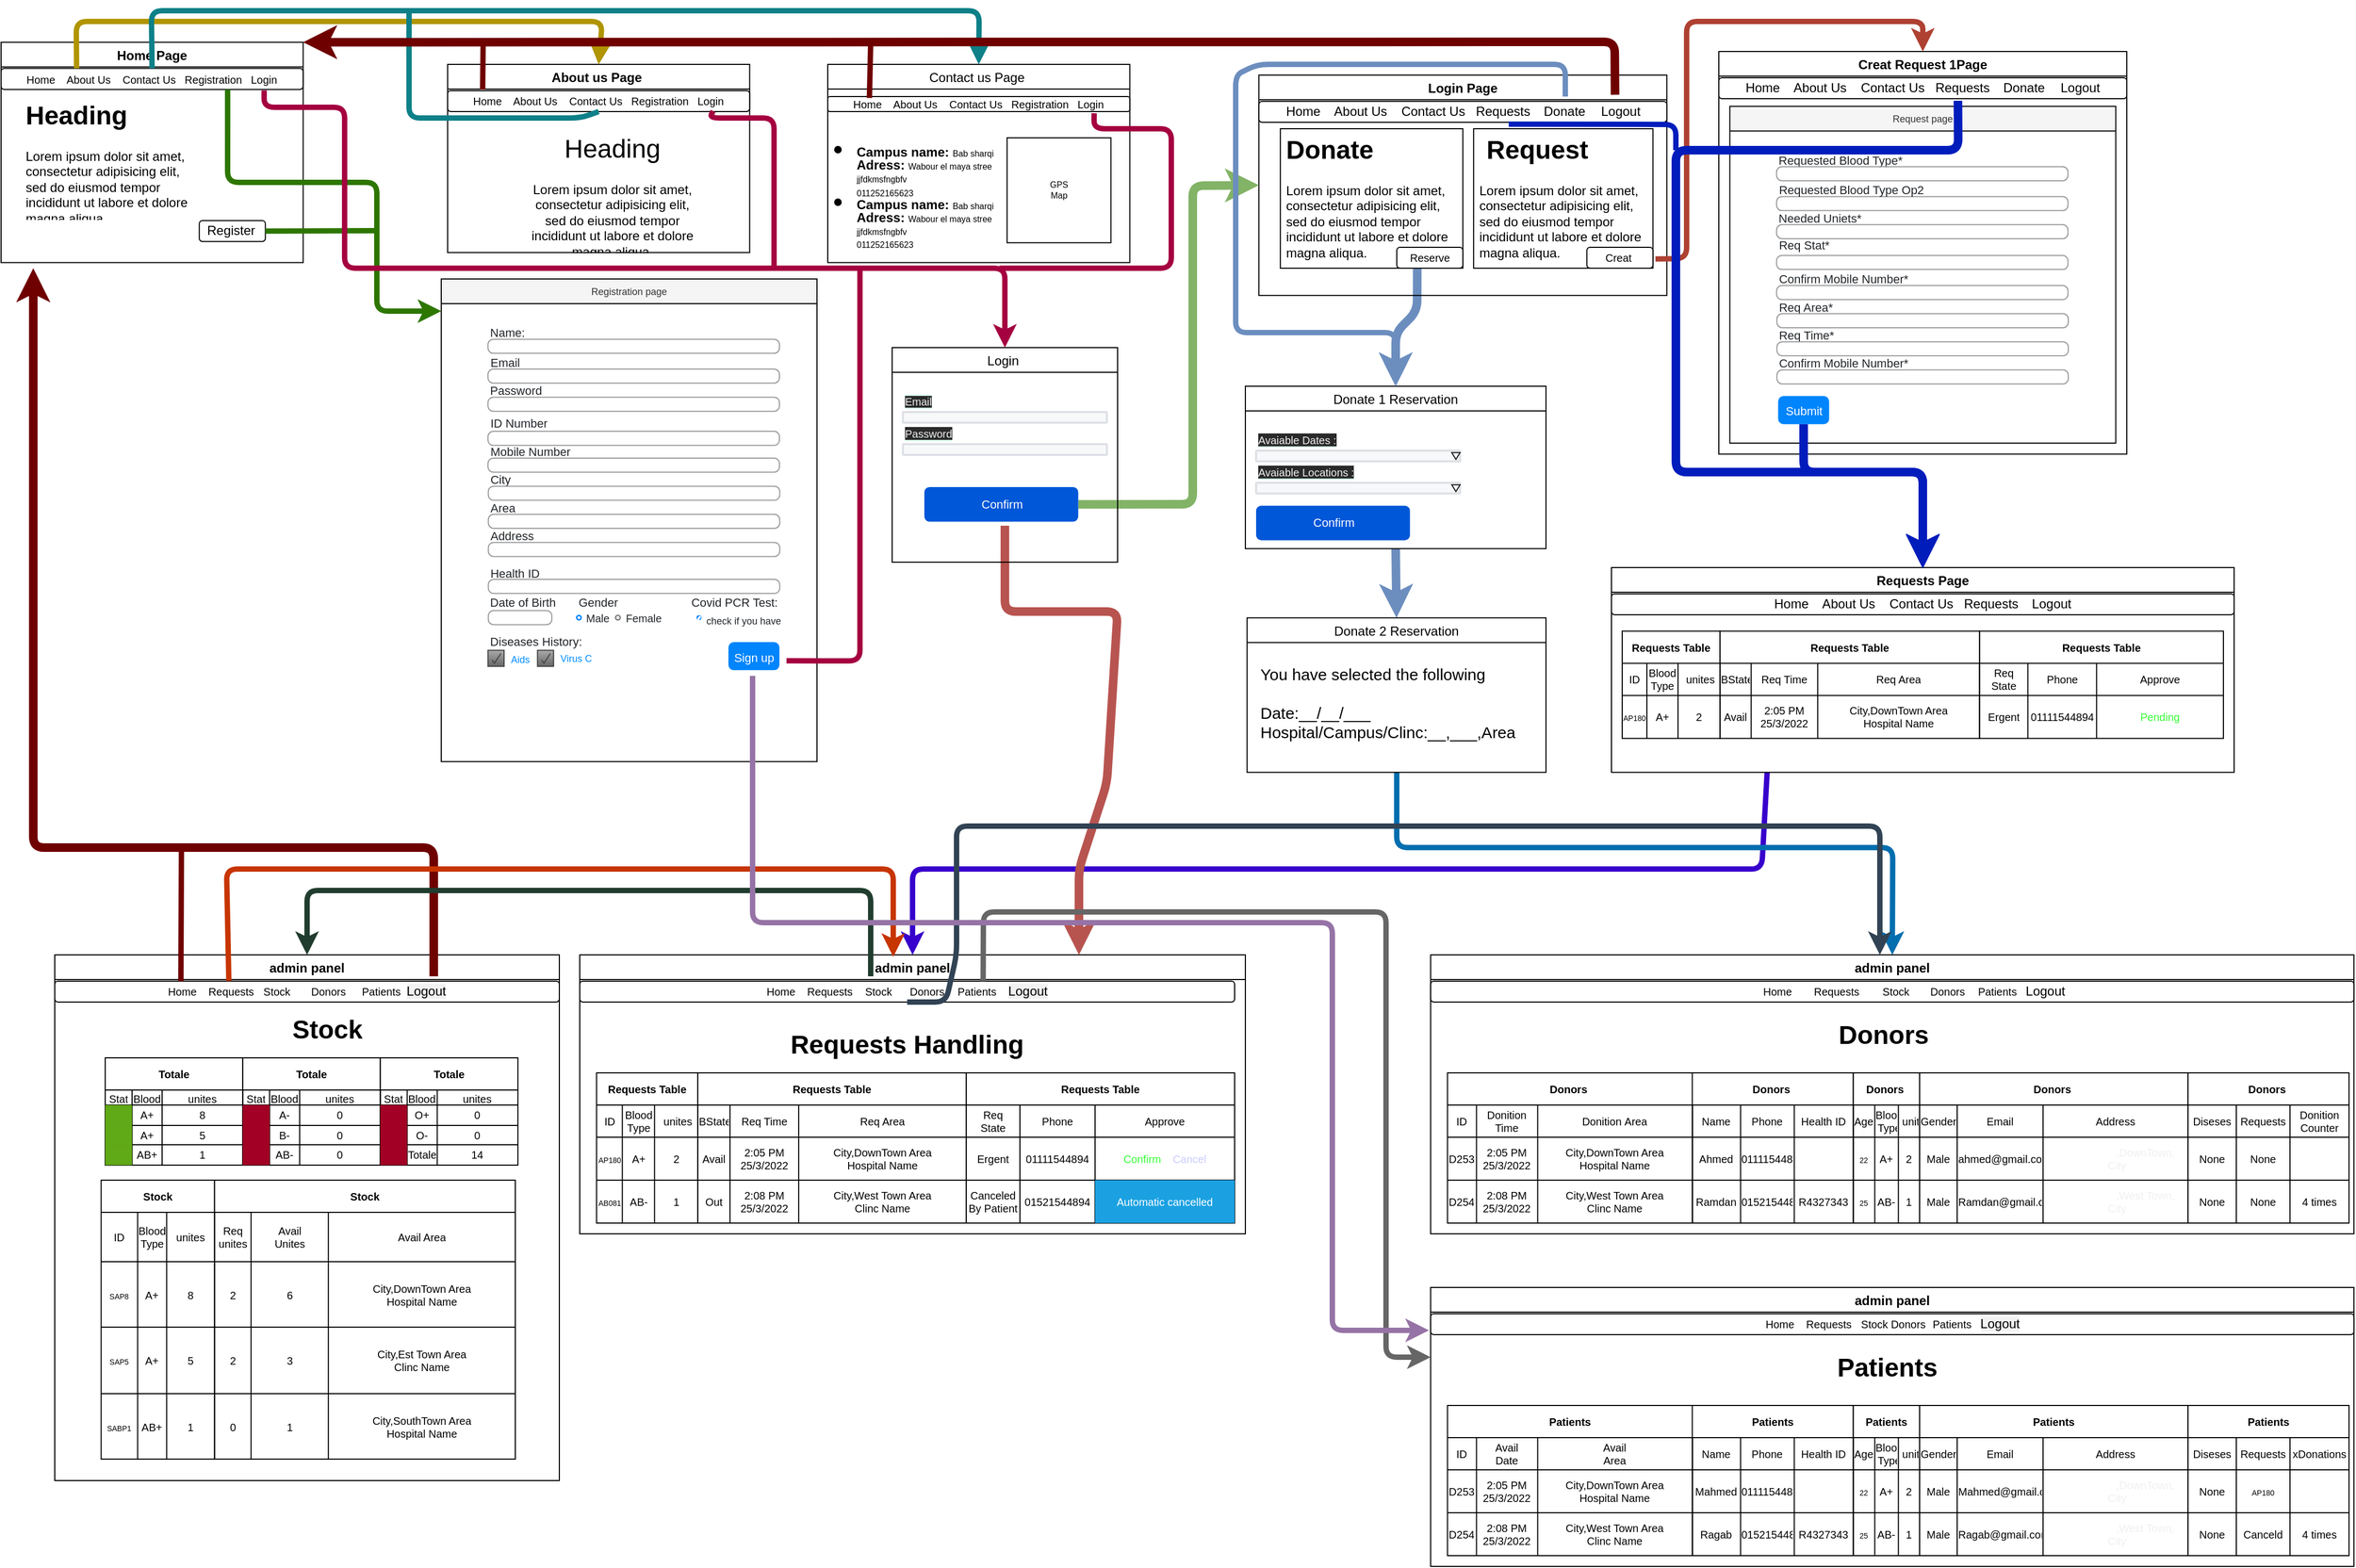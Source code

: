 <mxfile><diagram id="HuhUC8r1bE9fZLHFmISH" name="Page-1"><mxGraphModel dx="1167" dy="1685" grid="1" gridSize="10" guides="1" tooltips="1" connect="1" arrows="1" fold="1" page="1" pageScale="1" pageWidth="1169" pageHeight="827" math="0" shadow="0"><root><mxCell id="0"/><mxCell id="1" parent="0"/><mxCell id="2" value="Home Page" style="swimlane;startSize=23;" parent="1" vertex="1"><mxGeometry x="10" y="29.338" width="281.353" height="205.368" as="geometry"/></mxCell><mxCell id="3" value="&lt;h1&gt;Heading&lt;/h1&gt;&lt;p&gt;Lorem ipsum dolor sit amet, consectetur adipisicing elit, sed do eiusmod tempor incididunt ut labore et dolore magna aliqua.&lt;/p&gt;" style="text;html=1;strokeColor=none;fillColor=none;spacing=5;spacingTop=-20;whiteSpace=wrap;overflow=hidden;rounded=0;" parent="2" vertex="1"><mxGeometry x="17.585" y="48.897" width="167.053" height="117.353" as="geometry"/></mxCell><mxCell id="4" value="Register&amp;nbsp;" style="rounded=1;whiteSpace=wrap;html=1;" parent="2" vertex="1"><mxGeometry x="184.635" y="166.25" width="61.546" height="19.559" as="geometry"/></mxCell><mxCell id="5" value="&lt;font style=&quot;font-size: 10px&quot;&gt;Home&amp;nbsp; &amp;nbsp; About Us&amp;nbsp; &amp;nbsp; Contact Us&amp;nbsp; &amp;nbsp;Registration&amp;nbsp; &amp;nbsp;Login&lt;/font&gt;" style="rounded=1;whiteSpace=wrap;html=1;" parent="2" vertex="1"><mxGeometry y="24.449" width="281.353" height="19.559" as="geometry"/></mxCell><mxCell id="6" value="About us Page " style="swimlane;startSize=23;" parent="1" vertex="1"><mxGeometry x="425.93" y="50" width="281.35" height="175.37" as="geometry"/></mxCell><mxCell id="7" value="&lt;h1&gt;&lt;span style=&quot;font-weight: normal&quot;&gt;Heading&lt;/span&gt;&lt;/h1&gt;&lt;p&gt;Lorem ipsum dolor sit amet, consectetur adipisicing elit, sed do eiusmod tempor incididunt ut labore et dolore magna aliqua.&lt;/p&gt;" style="text;html=1;strokeColor=none;fillColor=none;spacing=5;spacingTop=-20;whiteSpace=wrap;overflow=hidden;rounded=0;align=center;" parent="6" vertex="1"><mxGeometry x="70.338" y="58.676" width="167.053" height="117.353" as="geometry"/></mxCell><mxCell id="9" value="&lt;font style=&quot;font-size: 10px&quot;&gt;Home&amp;nbsp; &amp;nbsp; About Us&amp;nbsp; &amp;nbsp; Contact Us&amp;nbsp; &amp;nbsp;Registration&amp;nbsp; &amp;nbsp;Login&lt;/font&gt;" style="rounded=1;whiteSpace=wrap;html=1;" parent="6" vertex="1"><mxGeometry y="24.449" width="281.353" height="19.559" as="geometry"/></mxCell><mxCell id="10" value="Contact us Page " style="swimlane;fontStyle=0" parent="1" vertex="1"><mxGeometry x="780" y="50" width="281.35" height="184.71" as="geometry"/></mxCell><mxCell id="11" value="&lt;h1&gt;&lt;ul&gt;&lt;li style=&quot;line-height: 0.4&quot;&gt;&lt;span style=&quot;font-size: 12px&quot;&gt;Campus name: &lt;/span&gt;&lt;font style=&quot;font-weight: normal ; font-size: 8px&quot;&gt;Bab sharqi&lt;/font&gt;&lt;br&gt;&lt;font style=&quot;font-size: 12px&quot;&gt;Adress:&lt;/font&gt;&lt;font style=&quot;font-weight: normal ; font-size: 12px&quot;&gt; &lt;/font&gt;&lt;span style=&quot;font-weight: normal ; font-size: 8px&quot;&gt;Wabour el maya stree jjfdkmsfngbfv&lt;/span&gt;&lt;br&gt;&lt;span style=&quot;font-weight: normal ; font-size: 8px&quot;&gt;011252165623&amp;nbsp;&lt;/span&gt;&lt;/li&gt;&lt;li style=&quot;line-height: 0.4&quot;&gt;&lt;span style=&quot;font-size: 12px&quot;&gt;Campus name:&amp;nbsp;&lt;/span&gt;&lt;font style=&quot;font-weight: normal ; font-size: 8px&quot;&gt;Bab sharqi&lt;/font&gt;&lt;br&gt;&lt;font style=&quot;font-size: 12px&quot;&gt;Adress:&lt;/font&gt;&lt;font style=&quot;font-weight: normal ; font-size: 12px&quot;&gt;&amp;nbsp;&lt;/font&gt;&lt;span style=&quot;font-weight: normal ; font-size: 8px&quot;&gt;Wabour el maya stree jjfdkmsfngbfv&lt;/span&gt;&lt;br&gt;&lt;span style=&quot;font-weight: normal ; font-size: 8px&quot;&gt;011252165623&amp;nbsp;&lt;/span&gt;&lt;/li&gt;&lt;/ul&gt;&lt;/h1&gt;" style="text;html=1;strokeColor=none;fillColor=none;spacing=5;spacingTop=-20;whiteSpace=wrap;overflow=hidden;rounded=0;align=left;" parent="10" vertex="1"><mxGeometry x="-17.58" y="58.676" width="184.638" height="117.353" as="geometry"/></mxCell><mxCell id="12" value="&lt;font style=&quot;font-size: 10px&quot;&gt;Home&amp;nbsp; &amp;nbsp; About Us&amp;nbsp; &amp;nbsp; Contact Us&amp;nbsp; &amp;nbsp;Registration&amp;nbsp; &amp;nbsp;Login&lt;/font&gt;" style="rounded=1;whiteSpace=wrap;html=1;" parent="10" vertex="1"><mxGeometry y="30" width="281.35" height="14.01" as="geometry"/></mxCell><mxCell id="15" value="GPS&lt;br&gt;Map" style="rounded=0;whiteSpace=wrap;html=1;fontSize=8;" parent="10" vertex="1"><mxGeometry x="167.053" y="68.456" width="96.715" height="97.794" as="geometry"/></mxCell><mxCell id="1289" style="edgeStyle=none;html=1;exitX=0.5;exitY=1;exitDx=0;exitDy=0;entryX=0.5;entryY=0;entryDx=0;entryDy=0;strokeWidth=8;fillColor=#dae8fc;strokeColor=#6c8ebf;" parent="1" source="304" target="34" edge="1"><mxGeometry relative="1" as="geometry"/></mxCell><mxCell id="304" value="Donate 1 Reservation" style="swimlane;fontStyle=0;startSize=23;" parent="1" vertex="1"><mxGeometry x="1169" y="350" width="280" height="151.32" as="geometry"/></mxCell><mxCell id="308" value="&lt;font style=&quot;font-size: 11px&quot;&gt;Confirm&lt;/font&gt;" style="rounded=1;fillColor=#0057D8;strokeColor=none;html=1;fontColor=#ffffff;align=center;verticalAlign=middle;fontStyle=0;fontSize=12;sketch=0;" parent="304" vertex="1"><mxGeometry x="10.0" y="111.324" width="143.314" height="32.272" as="geometry"/></mxCell><mxCell id="1240" value="&lt;span style=&quot;color: rgb(240 , 240 , 240) ; font-weight: 400 ; text-align: center ; background-color: rgb(42 , 42 , 42)&quot;&gt;&lt;font style=&quot;font-size: 10px&quot;&gt;Avaiable Dates :&lt;/font&gt;&lt;/span&gt;" style="fillColor=none;strokeColor=none;html=1;fontSize=11;fontStyle=0;align=left;fontColor=#596780;fontStyle=1;fontSize=11;labelBackgroundColor=#CCFFE6;" parent="304" vertex="1"><mxGeometry x="10" y="40" width="240" height="20" as="geometry"/></mxCell><mxCell id="1243" value="&lt;span style=&quot;color: rgb(240 , 240 , 240) ; font-weight: 400 ; text-align: center ; background-color: rgb(42 , 42 , 42)&quot;&gt;&lt;font style=&quot;font-size: 10px&quot;&gt;Avaiable Locations :&lt;/font&gt;&lt;/span&gt;" style="fillColor=none;strokeColor=none;html=1;fontSize=11;fontStyle=0;align=left;fontColor=#596780;fontStyle=1;fontSize=11;labelBackgroundColor=#CCFFE6;" parent="304" vertex="1"><mxGeometry x="10" y="70" width="240" height="20" as="geometry"/></mxCell><mxCell id="1246" value="" style="group" parent="304" vertex="1" connectable="0"><mxGeometry x="10" y="60" width="190" height="10" as="geometry"/></mxCell><mxCell id="1241" value="" style="rounded=1;arcSize=9;fillColor=#F7F8F9;align=left;spacingLeft=5;strokeColor=#DEE1E6;html=1;strokeWidth=2;fontColor=#596780;fontSize=12;labelBackgroundColor=#CCFFE6;" parent="1246" vertex="1"><mxGeometry width="190" height="10" as="geometry"/></mxCell><mxCell id="1244" value="" style="verticalLabelPosition=bottom;verticalAlign=top;html=1;shape=mxgraph.basic.acute_triangle;dx=0.5;labelBackgroundColor=none;fontSize=9;fontColor=none;strokeColor=#1A1A1A;strokeWidth=1;fillColor=none;rotation=-180;noLabel=1;" parent="1246" vertex="1"><mxGeometry x="182.227" y="1.85" width="7.773" height="6.3" as="geometry"/></mxCell><mxCell id="1249" value="" style="group" parent="304" vertex="1" connectable="0"><mxGeometry x="10" y="90" width="190" height="10" as="geometry"/></mxCell><mxCell id="1242" value="" style="rounded=1;arcSize=9;fillColor=#F7F8F9;align=left;spacingLeft=5;strokeColor=#DEE1E6;html=1;strokeWidth=2;fontColor=#596780;fontSize=12;labelBackgroundColor=#CCFFE6;" parent="1249" vertex="1"><mxGeometry width="190" height="10" as="geometry"/></mxCell><mxCell id="1245" value="" style="verticalLabelPosition=bottom;verticalAlign=top;html=1;shape=mxgraph.basic.acute_triangle;dx=0.5;labelBackgroundColor=none;fontSize=9;fontColor=none;strokeColor=#1A1A1A;strokeWidth=1;fillColor=none;rotation=-180;noLabel=1;" parent="1249" vertex="1"><mxGeometry x="182.227" y="1.85" width="7.773" height="6.3" as="geometry"/></mxCell><mxCell id="333" value="admin panel" style="swimlane;" parent="1" vertex="1"><mxGeometry x="549" y="880" width="620" height="260" as="geometry"/></mxCell><mxCell id="335" value="&lt;font style=&quot;font-size: 10px&quot;&gt;Home&amp;nbsp;&amp;nbsp;&lt;span&gt;&#9;&lt;/span&gt;&amp;nbsp;Requests&lt;span style=&quot;white-space: pre&quot;&gt;&#9;&lt;/span&gt;&lt;span&gt;&#9;&lt;/span&gt;Stock&lt;span&gt;&#9;&lt;span style=&quot;white-space: pre&quot;&gt;&#9;&lt;/span&gt;&lt;/span&gt;Donors&lt;span&gt;&#9;&lt;span style=&quot;white-space: pre&quot;&gt;&#9;&lt;/span&gt;&lt;/span&gt;Patients&lt;span style=&quot;white-space: pre&quot;&gt;&#9;&lt;/span&gt;&lt;span&gt;&#9;&lt;/span&gt;&lt;/font&gt;&lt;span style=&quot;background-color: rgba(127 , 127 , 127 , 0.1)&quot;&gt;Logout&lt;/span&gt;" style="rounded=1;whiteSpace=wrap;html=1;" parent="333" vertex="1"><mxGeometry y="24.45" width="610" height="19.56" as="geometry"/></mxCell><mxCell id="453" value="" style="group" parent="333" vertex="1" connectable="0"><mxGeometry x="15.68" y="110" width="344.27" height="140.002" as="geometry"/></mxCell><mxCell id="390" value="Requests Table" style="shape=table;startSize=30;container=1;collapsible=0;childLayout=tableLayout;fontStyle=1;align=center;pointerEvents=1;fontSize=10;" parent="453" vertex="1"><mxGeometry width="94.266" height="140" as="geometry"/></mxCell><mxCell id="391" value="" style="shape=partialRectangle;html=1;whiteSpace=wrap;collapsible=0;dropTarget=0;pointerEvents=0;fillColor=none;top=0;left=0;bottom=0;right=0;points=[[0,0.5],[1,0.5]];portConstraint=eastwest;fontSize=10;" parent="390" vertex="1"><mxGeometry y="30" width="94.266" height="30" as="geometry"/></mxCell><mxCell id="392" value="ID" style="shape=partialRectangle;html=1;whiteSpace=wrap;connectable=0;fillColor=none;top=0;left=0;bottom=0;right=0;overflow=hidden;pointerEvents=1;fontSize=10;" parent="391" vertex="1"><mxGeometry width="24" height="30" as="geometry"><mxRectangle width="24" height="30" as="alternateBounds"/></mxGeometry></mxCell><mxCell id="393" value="Blood Type" style="shape=partialRectangle;html=1;whiteSpace=wrap;connectable=0;fillColor=none;top=0;left=0;bottom=0;right=0;overflow=hidden;pointerEvents=1;fontSize=10;" parent="391" vertex="1"><mxGeometry x="24" width="30" height="30" as="geometry"><mxRectangle width="30" height="30" as="alternateBounds"/></mxGeometry></mxCell><mxCell id="394" value="&amp;nbsp;unites" style="shape=partialRectangle;html=1;whiteSpace=wrap;connectable=0;fillColor=none;top=0;left=0;bottom=0;right=0;overflow=hidden;pointerEvents=1;fontSize=10;" parent="391" vertex="1"><mxGeometry x="54" width="40" height="30" as="geometry"><mxRectangle width="40" height="30" as="alternateBounds"/></mxGeometry></mxCell><mxCell id="395" value="" style="shape=partialRectangle;html=1;whiteSpace=wrap;collapsible=0;dropTarget=0;pointerEvents=0;fillColor=none;top=0;left=0;bottom=0;right=0;points=[[0,0.5],[1,0.5]];portConstraint=eastwest;fontSize=10;" parent="390" vertex="1"><mxGeometry y="60" width="94.266" height="40" as="geometry"/></mxCell><mxCell id="396" value="&lt;font style=&quot;font-size: 7px&quot;&gt;AP180&lt;/font&gt;" style="shape=partialRectangle;html=1;whiteSpace=wrap;connectable=0;fillColor=none;top=0;left=0;bottom=0;right=0;overflow=hidden;pointerEvents=1;fontSize=10;" parent="395" vertex="1"><mxGeometry width="24" height="40" as="geometry"><mxRectangle width="24" height="40" as="alternateBounds"/></mxGeometry></mxCell><mxCell id="397" value="A+" style="shape=partialRectangle;html=1;whiteSpace=wrap;connectable=0;fillColor=none;top=0;left=0;bottom=0;right=0;overflow=hidden;pointerEvents=1;fontSize=10;" parent="395" vertex="1"><mxGeometry x="24" width="30" height="40" as="geometry"><mxRectangle width="30" height="40" as="alternateBounds"/></mxGeometry></mxCell><mxCell id="398" value="2" style="shape=partialRectangle;html=1;whiteSpace=wrap;connectable=0;fillColor=none;top=0;left=0;bottom=0;right=0;overflow=hidden;pointerEvents=1;fontSize=10;" parent="395" vertex="1"><mxGeometry x="54" width="40" height="40" as="geometry"><mxRectangle width="40" height="40" as="alternateBounds"/></mxGeometry></mxCell><mxCell id="399" value="" style="shape=partialRectangle;html=1;whiteSpace=wrap;collapsible=0;dropTarget=0;pointerEvents=0;fillColor=none;top=0;left=0;bottom=0;right=0;points=[[0,0.5],[1,0.5]];portConstraint=eastwest;fontSize=10;" parent="390" vertex="1"><mxGeometry y="100" width="94.266" height="40" as="geometry"/></mxCell><mxCell id="400" value="&lt;span style=&quot;font-size: 7px&quot;&gt;AB081&lt;/span&gt;" style="shape=partialRectangle;html=1;whiteSpace=wrap;connectable=0;fillColor=none;top=0;left=0;bottom=0;right=0;overflow=hidden;pointerEvents=1;fontSize=10;" parent="399" vertex="1"><mxGeometry width="24" height="40" as="geometry"><mxRectangle width="24" height="40" as="alternateBounds"/></mxGeometry></mxCell><mxCell id="401" value="&lt;span&gt;AB-&lt;/span&gt;" style="shape=partialRectangle;html=1;whiteSpace=wrap;connectable=0;fillColor=none;top=0;left=0;bottom=0;right=0;overflow=hidden;pointerEvents=1;fontSize=10;" parent="399" vertex="1"><mxGeometry x="24" width="30" height="40" as="geometry"><mxRectangle width="30" height="40" as="alternateBounds"/></mxGeometry></mxCell><mxCell id="402" value="1" style="shape=partialRectangle;html=1;whiteSpace=wrap;connectable=0;fillColor=none;top=0;left=0;bottom=0;right=0;overflow=hidden;pointerEvents=1;fontSize=10;" parent="399" vertex="1"><mxGeometry x="54" width="40" height="40" as="geometry"><mxRectangle width="40" height="40" as="alternateBounds"/></mxGeometry></mxCell><mxCell id="421" value="Requests Table" style="shape=table;startSize=30;container=1;collapsible=0;childLayout=tableLayout;fontStyle=1;align=center;pointerEvents=1;fontSize=10;" parent="453" vertex="1"><mxGeometry x="94.27" width="250" height="140.002" as="geometry"/></mxCell><mxCell id="422" value="" style="shape=partialRectangle;html=1;whiteSpace=wrap;collapsible=0;dropTarget=0;pointerEvents=0;fillColor=none;top=0;left=0;bottom=0;right=0;points=[[0,0.5],[1,0.5]];portConstraint=eastwest;fontSize=10;" parent="421" vertex="1"><mxGeometry y="30" width="250" height="30" as="geometry"/></mxCell><mxCell id="423" value="BState" style="shape=partialRectangle;html=1;whiteSpace=wrap;connectable=0;fillColor=none;top=0;left=0;bottom=0;right=0;overflow=hidden;pointerEvents=1;fontSize=10;" parent="422" vertex="1"><mxGeometry width="30" height="30" as="geometry"><mxRectangle width="30" height="30" as="alternateBounds"/></mxGeometry></mxCell><mxCell id="424" value="Req Time" style="shape=partialRectangle;html=1;whiteSpace=wrap;connectable=0;fillColor=none;top=0;left=0;bottom=0;right=0;overflow=hidden;pointerEvents=1;fontSize=10;" parent="422" vertex="1"><mxGeometry x="30" width="64" height="30" as="geometry"><mxRectangle width="64" height="30" as="alternateBounds"/></mxGeometry></mxCell><mxCell id="425" value="Req Area" style="shape=partialRectangle;html=1;whiteSpace=wrap;connectable=0;fillColor=none;top=0;left=0;bottom=0;right=0;overflow=hidden;pointerEvents=1;fontSize=10;" parent="422" vertex="1"><mxGeometry x="94" width="156" height="30" as="geometry"><mxRectangle width="156" height="30" as="alternateBounds"/></mxGeometry></mxCell><mxCell id="426" value="" style="shape=partialRectangle;html=1;whiteSpace=wrap;collapsible=0;dropTarget=0;pointerEvents=0;fillColor=none;top=0;left=0;bottom=0;right=0;points=[[0,0.5],[1,0.5]];portConstraint=eastwest;fontSize=10;" parent="421" vertex="1"><mxGeometry y="60" width="250" height="40" as="geometry"/></mxCell><mxCell id="427" value="Avail" style="shape=partialRectangle;html=1;whiteSpace=wrap;connectable=0;fillColor=none;top=0;left=0;bottom=0;right=0;overflow=hidden;pointerEvents=1;fontSize=10;" parent="426" vertex="1"><mxGeometry width="30" height="40" as="geometry"><mxRectangle width="30" height="40" as="alternateBounds"/></mxGeometry></mxCell><mxCell id="428" value="2:05 PM&lt;br&gt;25/3/2022" style="shape=partialRectangle;html=1;whiteSpace=wrap;connectable=0;fillColor=none;top=0;left=0;bottom=0;right=0;overflow=hidden;pointerEvents=1;fontSize=10;" parent="426" vertex="1"><mxGeometry x="30" width="64" height="40" as="geometry"><mxRectangle width="64" height="40" as="alternateBounds"/></mxGeometry></mxCell><mxCell id="429" value="City,DownTown Area&lt;br&gt;Hospital Name" style="shape=partialRectangle;html=1;whiteSpace=wrap;connectable=0;fillColor=none;top=0;left=0;bottom=0;right=0;overflow=hidden;pointerEvents=1;fontSize=10;" parent="426" vertex="1"><mxGeometry x="94" width="156" height="40" as="geometry"><mxRectangle width="156" height="40" as="alternateBounds"/></mxGeometry></mxCell><mxCell id="430" value="" style="shape=partialRectangle;html=1;whiteSpace=wrap;collapsible=0;dropTarget=0;pointerEvents=0;fillColor=none;top=0;left=0;bottom=0;right=0;points=[[0,0.5],[1,0.5]];portConstraint=eastwest;fontSize=10;" parent="421" vertex="1"><mxGeometry y="100" width="250" height="40" as="geometry"/></mxCell><mxCell id="431" value="&lt;span&gt;Out&lt;/span&gt;" style="shape=partialRectangle;html=1;whiteSpace=wrap;connectable=0;fillColor=none;top=0;left=0;bottom=0;right=0;overflow=hidden;pointerEvents=1;fontSize=10;" parent="430" vertex="1"><mxGeometry width="30" height="40" as="geometry"><mxRectangle width="30" height="40" as="alternateBounds"/></mxGeometry></mxCell><mxCell id="432" value="2:08 PM&lt;br&gt;25/3/2022" style="shape=partialRectangle;html=1;whiteSpace=wrap;connectable=0;fillColor=none;top=0;left=0;bottom=0;right=0;overflow=hidden;pointerEvents=1;fontSize=10;" parent="430" vertex="1"><mxGeometry x="30" width="64" height="40" as="geometry"><mxRectangle width="64" height="40" as="alternateBounds"/></mxGeometry></mxCell><mxCell id="433" value="&lt;span&gt;City,West Town Area&lt;br&gt;&lt;/span&gt;Clinc Name&lt;span&gt;&lt;br&gt;&lt;/span&gt;" style="shape=partialRectangle;html=1;whiteSpace=wrap;connectable=0;fillColor=none;top=0;left=0;bottom=0;right=0;overflow=hidden;pointerEvents=1;fontSize=10;" parent="430" vertex="1"><mxGeometry x="94" width="156" height="40" as="geometry"><mxRectangle width="156" height="40" as="alternateBounds"/></mxGeometry></mxCell><mxCell id="439" value="Requests Table" style="shape=table;startSize=30;container=1;collapsible=0;childLayout=tableLayout;fontStyle=1;align=center;pointerEvents=1;fontSize=10;" parent="333" vertex="1"><mxGeometry x="360.005" y="109.998" width="250" height="140.002" as="geometry"/></mxCell><mxCell id="440" value="" style="shape=partialRectangle;html=1;whiteSpace=wrap;collapsible=0;dropTarget=0;pointerEvents=0;fillColor=none;top=0;left=0;bottom=0;right=0;points=[[0,0.5],[1,0.5]];portConstraint=eastwest;fontSize=10;" parent="439" vertex="1"><mxGeometry y="30" width="250" height="30" as="geometry"/></mxCell><mxCell id="441" value="Req&lt;br&gt;State" style="shape=partialRectangle;html=1;whiteSpace=wrap;connectable=0;fillColor=none;top=0;left=0;bottom=0;right=0;overflow=hidden;pointerEvents=1;fontSize=10;" parent="440" vertex="1"><mxGeometry width="50" height="30" as="geometry"><mxRectangle width="50" height="30" as="alternateBounds"/></mxGeometry></mxCell><mxCell id="442" value="Phone" style="shape=partialRectangle;html=1;whiteSpace=wrap;connectable=0;fillColor=none;top=0;left=0;bottom=0;right=0;overflow=hidden;pointerEvents=1;fontSize=10;" parent="440" vertex="1"><mxGeometry x="50" width="70" height="30" as="geometry"><mxRectangle width="70" height="30" as="alternateBounds"/></mxGeometry></mxCell><mxCell id="443" value="Approve" style="shape=partialRectangle;html=1;whiteSpace=wrap;connectable=0;fillColor=none;top=0;left=0;bottom=0;right=0;overflow=hidden;pointerEvents=1;fontSize=10;" parent="440" vertex="1"><mxGeometry x="120" width="130" height="30" as="geometry"><mxRectangle width="130" height="30" as="alternateBounds"/></mxGeometry></mxCell><mxCell id="444" value="" style="shape=partialRectangle;html=1;whiteSpace=wrap;collapsible=0;dropTarget=0;pointerEvents=0;fillColor=none;top=0;left=0;bottom=0;right=0;points=[[0,0.5],[1,0.5]];portConstraint=eastwest;fontSize=10;" parent="439" vertex="1"><mxGeometry y="60" width="250" height="40" as="geometry"/></mxCell><mxCell id="445" value="Ergent" style="shape=partialRectangle;html=1;whiteSpace=wrap;connectable=0;fillColor=none;top=0;left=0;bottom=0;right=0;overflow=hidden;pointerEvents=1;fontSize=10;" parent="444" vertex="1"><mxGeometry width="50" height="40" as="geometry"><mxRectangle width="50" height="40" as="alternateBounds"/></mxGeometry></mxCell><mxCell id="446" value="01111544894" style="shape=partialRectangle;html=1;whiteSpace=wrap;connectable=0;fillColor=none;top=0;left=0;bottom=0;right=0;overflow=hidden;pointerEvents=1;fontSize=10;" parent="444" vertex="1"><mxGeometry x="50" width="70" height="40" as="geometry"><mxRectangle width="70" height="40" as="alternateBounds"/></mxGeometry></mxCell><mxCell id="447" value="&lt;font color=&quot;#33ff33&quot;&gt;Confirm&amp;nbsp; &lt;/font&gt;| &lt;font color=&quot;#ccccff&quot;&gt;Cancel&lt;/font&gt;" style="shape=partialRectangle;html=1;whiteSpace=wrap;connectable=0;fillColor=none;top=0;left=0;bottom=0;right=0;overflow=hidden;pointerEvents=1;fontSize=10;fontColor=#ffffff;strokeColor=none;" parent="444" vertex="1"><mxGeometry x="120" width="130" height="40" as="geometry"><mxRectangle width="130" height="40" as="alternateBounds"/></mxGeometry></mxCell><mxCell id="448" value="" style="shape=partialRectangle;html=1;whiteSpace=wrap;collapsible=0;dropTarget=0;pointerEvents=0;fillColor=none;top=0;left=0;bottom=0;right=0;points=[[0,0.5],[1,0.5]];portConstraint=eastwest;fontSize=10;" parent="439" vertex="1"><mxGeometry y="100" width="250" height="40" as="geometry"/></mxCell><mxCell id="449" value="&lt;span&gt;Canceled&lt;br&gt;By Patient&lt;br&gt;&lt;/span&gt;" style="shape=partialRectangle;html=1;whiteSpace=wrap;connectable=0;fillColor=none;top=0;left=0;bottom=0;right=0;overflow=hidden;pointerEvents=1;fontSize=10;" parent="448" vertex="1"><mxGeometry width="50" height="40" as="geometry"><mxRectangle width="50" height="40" as="alternateBounds"/></mxGeometry></mxCell><mxCell id="450" value="01521544894" style="shape=partialRectangle;html=1;whiteSpace=wrap;connectable=0;fillColor=none;top=0;left=0;bottom=0;right=0;overflow=hidden;pointerEvents=1;fontSize=10;" parent="448" vertex="1"><mxGeometry x="50" width="70" height="40" as="geometry"><mxRectangle width="70" height="40" as="alternateBounds"/></mxGeometry></mxCell><mxCell id="451" value="&lt;span&gt;Automatic cancelled&lt;br&gt;&lt;/span&gt;" style="shape=partialRectangle;html=1;whiteSpace=wrap;connectable=0;fillColor=#1ba1e2;top=0;left=0;bottom=0;right=0;overflow=hidden;pointerEvents=1;fontSize=10;fontColor=#ffffff;strokeColor=#006EAF;" parent="448" vertex="1"><mxGeometry x="120" width="130" height="40" as="geometry"><mxRectangle width="130" height="40" as="alternateBounds"/></mxGeometry></mxCell><mxCell id="505" value="&lt;h1&gt;Requests Handling&lt;/h1&gt;" style="text;html=1;strokeColor=none;fillColor=none;spacing=5;spacingTop=-20;whiteSpace=wrap;overflow=hidden;rounded=0;align=center;" parent="333" vertex="1"><mxGeometry x="170" y="64.01" width="270" height="45.99" as="geometry"/></mxCell><mxCell id="506" value="admin panel" style="swimlane;" parent="1" vertex="1"><mxGeometry x="60.0" y="880" width="470" height="490" as="geometry"/></mxCell><mxCell id="507" value="&lt;font style=&quot;font-size: 10px&quot;&gt;Home&amp;nbsp;&amp;nbsp;&lt;span&gt;&#9;&lt;/span&gt;&amp;nbsp;Requests&lt;span&gt;&#9;&lt;span style=&quot;white-space: pre&quot;&gt;&#9;&lt;/span&gt;&lt;/span&gt;Stock&lt;span&gt;&#9;&lt;span style=&quot;white-space: pre&quot;&gt;&#9;&lt;/span&gt;&lt;/span&gt;Donors&lt;span style=&quot;white-space: pre&quot;&gt;&#9;&lt;/span&gt;&lt;span&gt;&#9;&lt;/span&gt;Patients&lt;span&gt;&#9;&lt;span style=&quot;white-space: pre&quot;&gt;&#9;&lt;/span&gt;&lt;/span&gt;&lt;/font&gt;&lt;span style=&quot;background-color: rgba(127 , 127 , 127 , 0.1)&quot;&gt;Logout&lt;/span&gt;" style="rounded=1;whiteSpace=wrap;html=1;" parent="506" vertex="1"><mxGeometry y="24.45" width="470" height="19.56" as="geometry"/></mxCell><mxCell id="835" value="" style="group" parent="506" vertex="1" connectable="0"><mxGeometry x="82.87" y="50" width="427.13" height="420" as="geometry"/></mxCell><mxCell id="508" value="" style="group" parent="835" vertex="1" connectable="0"><mxGeometry x="5.495" y="135.991" width="385.765" height="284.009" as="geometry"/></mxCell><mxCell id="834" value="" style="group" parent="508" vertex="1" connectable="0"><mxGeometry x="-45.142" y="24.01" width="385.765" height="260.0" as="geometry"/></mxCell><mxCell id="509" value="Stock" style="shape=table;startSize=30;container=1;collapsible=0;childLayout=tableLayout;fontStyle=1;align=center;pointerEvents=1;fontSize=10;" parent="834" vertex="1"><mxGeometry width="105.628" height="259.998" as="geometry"/></mxCell><mxCell id="510" value="" style="shape=partialRectangle;html=1;whiteSpace=wrap;collapsible=0;dropTarget=0;pointerEvents=0;fillColor=none;top=0;left=0;bottom=0;right=0;points=[[0,0.5],[1,0.5]];portConstraint=eastwest;fontSize=10;" parent="509" vertex="1"><mxGeometry y="30" width="105.628" height="46" as="geometry"/></mxCell><mxCell id="511" value="ID" style="shape=partialRectangle;html=1;whiteSpace=wrap;connectable=0;fillColor=none;top=0;left=0;bottom=0;right=0;overflow=hidden;pointerEvents=1;fontSize=10;" parent="510" vertex="1"><mxGeometry width="34" height="46" as="geometry"><mxRectangle width="34" height="46" as="alternateBounds"/></mxGeometry></mxCell><mxCell id="512" value="Blood Type" style="shape=partialRectangle;html=1;whiteSpace=wrap;connectable=0;fillColor=none;top=0;left=0;bottom=0;right=0;overflow=hidden;pointerEvents=1;fontSize=10;" parent="510" vertex="1"><mxGeometry x="34" width="27" height="46" as="geometry"><mxRectangle width="27" height="46" as="alternateBounds"/></mxGeometry></mxCell><mxCell id="513" value="unites" style="shape=partialRectangle;html=1;whiteSpace=wrap;connectable=0;fillColor=none;top=0;left=0;bottom=0;right=0;overflow=hidden;pointerEvents=1;fontSize=10;" parent="510" vertex="1"><mxGeometry x="61" width="45" height="46" as="geometry"><mxRectangle width="45" height="46" as="alternateBounds"/></mxGeometry></mxCell><mxCell id="514" value="" style="shape=partialRectangle;html=1;whiteSpace=wrap;collapsible=0;dropTarget=0;pointerEvents=0;fillColor=none;top=0;left=0;bottom=0;right=0;points=[[0,0.5],[1,0.5]];portConstraint=eastwest;fontSize=10;" parent="509" vertex="1"><mxGeometry y="76" width="105.628" height="61" as="geometry"/></mxCell><mxCell id="515" value="&lt;span style=&quot;font-size: 7px&quot;&gt;SAP8&lt;/span&gt;" style="shape=partialRectangle;html=1;whiteSpace=wrap;connectable=0;fillColor=none;top=0;left=0;bottom=0;right=0;overflow=hidden;pointerEvents=1;fontSize=10;" parent="514" vertex="1"><mxGeometry width="34" height="61" as="geometry"><mxRectangle width="34" height="61" as="alternateBounds"/></mxGeometry></mxCell><mxCell id="516" value="A+" style="shape=partialRectangle;html=1;whiteSpace=wrap;connectable=0;fillColor=none;top=0;left=0;bottom=0;right=0;overflow=hidden;pointerEvents=1;fontSize=10;" parent="514" vertex="1"><mxGeometry x="34" width="27" height="61" as="geometry"><mxRectangle width="27" height="61" as="alternateBounds"/></mxGeometry></mxCell><mxCell id="517" value="8" style="shape=partialRectangle;html=1;whiteSpace=wrap;connectable=0;fillColor=none;top=0;left=0;bottom=0;right=0;overflow=hidden;pointerEvents=1;fontSize=10;" parent="514" vertex="1"><mxGeometry x="61" width="45" height="61" as="geometry"><mxRectangle width="45" height="61" as="alternateBounds"/></mxGeometry></mxCell><mxCell id="518" value="" style="shape=partialRectangle;html=1;whiteSpace=wrap;collapsible=0;dropTarget=0;pointerEvents=0;fillColor=none;top=0;left=0;bottom=0;right=0;points=[[0,0.5],[1,0.5]];portConstraint=eastwest;fontSize=10;" parent="509" vertex="1"><mxGeometry y="137" width="105.628" height="62" as="geometry"/></mxCell><mxCell id="519" value="&lt;span style=&quot;font-size: 7px&quot;&gt;SAP5&lt;/span&gt;" style="shape=partialRectangle;html=1;whiteSpace=wrap;connectable=0;fillColor=none;top=0;left=0;bottom=0;right=0;overflow=hidden;pointerEvents=1;fontSize=10;" parent="518" vertex="1"><mxGeometry width="34" height="62" as="geometry"><mxRectangle width="34" height="62" as="alternateBounds"/></mxGeometry></mxCell><mxCell id="520" value="A+" style="shape=partialRectangle;html=1;whiteSpace=wrap;connectable=0;fillColor=none;top=0;left=0;bottom=0;right=0;overflow=hidden;pointerEvents=1;fontSize=10;" parent="518" vertex="1"><mxGeometry x="34" width="27" height="62" as="geometry"><mxRectangle width="27" height="62" as="alternateBounds"/></mxGeometry></mxCell><mxCell id="521" value="5" style="shape=partialRectangle;html=1;whiteSpace=wrap;connectable=0;fillColor=none;top=0;left=0;bottom=0;right=0;overflow=hidden;pointerEvents=1;fontSize=10;" parent="518" vertex="1"><mxGeometry x="61" width="45" height="62" as="geometry"><mxRectangle width="45" height="62" as="alternateBounds"/></mxGeometry></mxCell><mxCell id="631" value="" style="shape=partialRectangle;html=1;whiteSpace=wrap;collapsible=0;dropTarget=0;pointerEvents=0;fillColor=none;top=0;left=0;bottom=0;right=0;points=[[0,0.5],[1,0.5]];portConstraint=eastwest;fontSize=10;" parent="509" vertex="1"><mxGeometry y="199" width="105.628" height="61" as="geometry"/></mxCell><mxCell id="632" value="&lt;span style=&quot;font-size: 7px&quot;&gt;SABP1&lt;/span&gt;" style="shape=partialRectangle;html=1;whiteSpace=wrap;connectable=0;fillColor=none;top=0;left=0;bottom=0;right=0;overflow=hidden;pointerEvents=1;fontSize=10;" parent="631" vertex="1"><mxGeometry width="34" height="61" as="geometry"><mxRectangle width="34" height="61" as="alternateBounds"/></mxGeometry></mxCell><mxCell id="633" value="&lt;span&gt;AB+&lt;/span&gt;" style="shape=partialRectangle;html=1;whiteSpace=wrap;connectable=0;fillColor=none;top=0;left=0;bottom=0;right=0;overflow=hidden;pointerEvents=1;fontSize=10;" parent="631" vertex="1"><mxGeometry x="34" width="27" height="61" as="geometry"><mxRectangle width="27" height="61" as="alternateBounds"/></mxGeometry></mxCell><mxCell id="634" value="1" style="shape=partialRectangle;html=1;whiteSpace=wrap;connectable=0;fillColor=none;top=0;left=0;bottom=0;right=0;overflow=hidden;pointerEvents=1;fontSize=10;" parent="631" vertex="1"><mxGeometry x="61" width="45" height="61" as="geometry"><mxRectangle width="45" height="61" as="alternateBounds"/></mxGeometry></mxCell><mxCell id="522" value="Stock" style="shape=table;startSize=30;container=1;collapsible=0;childLayout=tableLayout;fontStyle=1;align=center;pointerEvents=1;fontSize=10;" parent="834" vertex="1"><mxGeometry x="105.632" width="280.133" height="260.0" as="geometry"/></mxCell><mxCell id="523" value="" style="shape=partialRectangle;html=1;whiteSpace=wrap;collapsible=0;dropTarget=0;pointerEvents=0;fillColor=none;top=0;left=0;bottom=0;right=0;points=[[0,0.5],[1,0.5]];portConstraint=eastwest;fontSize=10;" parent="522" vertex="1"><mxGeometry y="30" width="280.133" height="46" as="geometry"/></mxCell><mxCell id="524" value="Req unites" style="shape=partialRectangle;html=1;whiteSpace=wrap;connectable=0;fillColor=none;top=0;left=0;bottom=0;right=0;overflow=hidden;pointerEvents=1;fontSize=10;" parent="523" vertex="1"><mxGeometry width="34" height="46" as="geometry"><mxRectangle width="34" height="46" as="alternateBounds"/></mxGeometry></mxCell><mxCell id="525" value="Avail&lt;br&gt;Unites" style="shape=partialRectangle;html=1;whiteSpace=wrap;connectable=0;fillColor=none;top=0;left=0;bottom=0;right=0;overflow=hidden;pointerEvents=1;fontSize=10;" parent="523" vertex="1"><mxGeometry x="34" width="72" height="46" as="geometry"><mxRectangle width="72" height="46" as="alternateBounds"/></mxGeometry></mxCell><mxCell id="526" value="Avail Area" style="shape=partialRectangle;html=1;whiteSpace=wrap;connectable=0;fillColor=none;top=0;left=0;bottom=0;right=0;overflow=hidden;pointerEvents=1;fontSize=10;" parent="523" vertex="1"><mxGeometry x="106" width="174" height="46" as="geometry"><mxRectangle width="174" height="46" as="alternateBounds"/></mxGeometry></mxCell><mxCell id="527" value="" style="shape=partialRectangle;html=1;whiteSpace=wrap;collapsible=0;dropTarget=0;pointerEvents=0;fillColor=none;top=0;left=0;bottom=0;right=0;points=[[0,0.5],[1,0.5]];portConstraint=eastwest;fontSize=10;" parent="522" vertex="1"><mxGeometry y="76" width="280.133" height="61" as="geometry"/></mxCell><mxCell id="528" value="2" style="shape=partialRectangle;html=1;whiteSpace=wrap;connectable=0;fillColor=none;top=0;left=0;bottom=0;right=0;overflow=hidden;pointerEvents=1;fontSize=10;" parent="527" vertex="1"><mxGeometry width="34" height="61" as="geometry"><mxRectangle width="34" height="61" as="alternateBounds"/></mxGeometry></mxCell><mxCell id="529" value="6" style="shape=partialRectangle;html=1;whiteSpace=wrap;connectable=0;fillColor=none;top=0;left=0;bottom=0;right=0;overflow=hidden;pointerEvents=1;fontSize=10;" parent="527" vertex="1"><mxGeometry x="34" width="72" height="61" as="geometry"><mxRectangle width="72" height="61" as="alternateBounds"/></mxGeometry></mxCell><mxCell id="530" value="City,DownTown Area&lt;br&gt;Hospital Name" style="shape=partialRectangle;html=1;whiteSpace=wrap;connectable=0;fillColor=none;top=0;left=0;bottom=0;right=0;overflow=hidden;pointerEvents=1;fontSize=10;" parent="527" vertex="1"><mxGeometry x="106" width="174" height="61" as="geometry"><mxRectangle width="174" height="61" as="alternateBounds"/></mxGeometry></mxCell><mxCell id="531" value="" style="shape=partialRectangle;html=1;whiteSpace=wrap;collapsible=0;dropTarget=0;pointerEvents=0;fillColor=none;top=0;left=0;bottom=0;right=0;points=[[0,0.5],[1,0.5]];portConstraint=eastwest;fontSize=10;" parent="522" vertex="1"><mxGeometry y="137" width="280.133" height="62" as="geometry"/></mxCell><mxCell id="532" value="&lt;span&gt;2&lt;/span&gt;" style="shape=partialRectangle;html=1;whiteSpace=wrap;connectable=0;fillColor=none;top=0;left=0;bottom=0;right=0;overflow=hidden;pointerEvents=1;fontSize=10;" parent="531" vertex="1"><mxGeometry width="34" height="62" as="geometry"><mxRectangle width="34" height="62" as="alternateBounds"/></mxGeometry></mxCell><mxCell id="533" value="3" style="shape=partialRectangle;html=1;whiteSpace=wrap;connectable=0;fillColor=none;top=0;left=0;bottom=0;right=0;overflow=hidden;pointerEvents=1;fontSize=10;" parent="531" vertex="1"><mxGeometry x="34" width="72" height="62" as="geometry"><mxRectangle width="72" height="62" as="alternateBounds"/></mxGeometry></mxCell><mxCell id="534" value="&lt;span&gt;City,Est Town Area&lt;br&gt;&lt;/span&gt;Clinc Name&lt;span&gt;&lt;br&gt;&lt;/span&gt;" style="shape=partialRectangle;html=1;whiteSpace=wrap;connectable=0;fillColor=none;top=0;left=0;bottom=0;right=0;overflow=hidden;pointerEvents=1;fontSize=10;" parent="531" vertex="1"><mxGeometry x="106" width="174" height="62" as="geometry"><mxRectangle width="174" height="62" as="alternateBounds"/></mxGeometry></mxCell><mxCell id="635" value="" style="shape=partialRectangle;html=1;whiteSpace=wrap;collapsible=0;dropTarget=0;pointerEvents=0;fillColor=none;top=0;left=0;bottom=0;right=0;points=[[0,0.5],[1,0.5]];portConstraint=eastwest;fontSize=10;" parent="522" vertex="1"><mxGeometry y="199" width="280.133" height="61" as="geometry"/></mxCell><mxCell id="636" value="0" style="shape=partialRectangle;html=1;whiteSpace=wrap;connectable=0;fillColor=none;top=0;left=0;bottom=0;right=0;overflow=hidden;pointerEvents=1;fontSize=10;" parent="635" vertex="1"><mxGeometry width="34" height="61" as="geometry"><mxRectangle width="34" height="61" as="alternateBounds"/></mxGeometry></mxCell><mxCell id="637" value="1" style="shape=partialRectangle;html=1;whiteSpace=wrap;connectable=0;fillColor=none;top=0;left=0;bottom=0;right=0;overflow=hidden;pointerEvents=1;fontSize=10;" parent="635" vertex="1"><mxGeometry x="34" width="72" height="61" as="geometry"><mxRectangle width="72" height="61" as="alternateBounds"/></mxGeometry></mxCell><mxCell id="638" value="&lt;span&gt;City,SouthTown Area&lt;br&gt;&lt;/span&gt;Hospital Name&lt;span&gt;&lt;br&gt;&lt;/span&gt;" style="shape=partialRectangle;html=1;whiteSpace=wrap;connectable=0;fillColor=none;top=0;left=0;bottom=0;right=0;overflow=hidden;pointerEvents=1;fontSize=10;" parent="635" vertex="1"><mxGeometry x="106" width="174" height="61" as="geometry"><mxRectangle width="174" height="61" as="alternateBounds"/></mxGeometry></mxCell><mxCell id="548" value="&lt;h1&gt;Stock&lt;/h1&gt;" style="text;html=1;strokeColor=none;fillColor=none;spacing=5;spacingTop=-20;whiteSpace=wrap;overflow=hidden;rounded=0;align=center;" parent="835" vertex="1"><mxGeometry x="45.542" width="252.281" height="45.99" as="geometry"/></mxCell><mxCell id="639" value="Totale" style="shape=table;startSize=30;container=1;collapsible=0;childLayout=tableLayout;fontStyle=1;align=center;pointerEvents=1;fontSize=10;" parent="835" vertex="1"><mxGeometry x="-35.87" y="45.99" width="128.131" height="100.0" as="geometry"/></mxCell><mxCell id="640" value="" style="shape=partialRectangle;html=1;whiteSpace=wrap;collapsible=0;dropTarget=0;pointerEvents=0;fillColor=none;top=0;left=0;bottom=0;right=0;points=[[0,0.5],[1,0.5]];portConstraint=eastwest;fontSize=10;" parent="639" vertex="1"><mxGeometry y="30" width="128.131" height="14" as="geometry"/></mxCell><mxCell id="641" value="Stat" style="shape=partialRectangle;html=1;whiteSpace=wrap;connectable=0;fillColor=none;top=0;left=0;bottom=0;right=0;overflow=hidden;pointerEvents=1;fontSize=10;" parent="640" vertex="1"><mxGeometry width="25" height="14" as="geometry"><mxRectangle width="25" height="14" as="alternateBounds"/></mxGeometry></mxCell><mxCell id="642" value="Blood Type" style="shape=partialRectangle;html=1;whiteSpace=wrap;connectable=0;fillColor=none;top=0;left=0;bottom=0;right=0;overflow=hidden;pointerEvents=1;fontSize=10;" parent="640" vertex="1"><mxGeometry x="25" width="28" height="14" as="geometry"><mxRectangle width="28" height="14" as="alternateBounds"/></mxGeometry></mxCell><mxCell id="643" value="unites" style="shape=partialRectangle;html=1;whiteSpace=wrap;connectable=0;fillColor=none;top=0;left=0;bottom=0;right=0;overflow=hidden;pointerEvents=1;fontSize=10;" parent="640" vertex="1"><mxGeometry x="53" width="75" height="14" as="geometry"><mxRectangle width="75" height="14" as="alternateBounds"/></mxGeometry></mxCell><mxCell id="644" value="" style="shape=partialRectangle;html=1;whiteSpace=wrap;collapsible=0;dropTarget=0;pointerEvents=0;fillColor=none;top=0;left=0;bottom=0;right=0;points=[[0,0.5],[1,0.5]];portConstraint=eastwest;fontSize=10;" parent="639" vertex="1"><mxGeometry y="44" width="128.131" height="19" as="geometry"/></mxCell><mxCell id="645" value="" style="shape=partialRectangle;html=1;whiteSpace=wrap;connectable=0;fillColor=#60a917;top=0;left=0;bottom=0;right=0;overflow=hidden;pointerEvents=1;fontSize=10;fontColor=#ffffff;strokeColor=#2D7600;" parent="644" vertex="1"><mxGeometry width="25" height="19" as="geometry"><mxRectangle width="25" height="19" as="alternateBounds"/></mxGeometry></mxCell><mxCell id="646" value="A+" style="shape=partialRectangle;html=1;whiteSpace=wrap;connectable=0;fillColor=none;top=0;left=0;bottom=0;right=0;overflow=hidden;pointerEvents=1;fontSize=10;" parent="644" vertex="1"><mxGeometry x="25" width="28" height="19" as="geometry"><mxRectangle width="28" height="19" as="alternateBounds"/></mxGeometry></mxCell><mxCell id="647" value="8" style="shape=partialRectangle;html=1;whiteSpace=wrap;connectable=0;fillColor=none;top=0;left=0;bottom=0;right=0;overflow=hidden;pointerEvents=1;fontSize=10;" parent="644" vertex="1"><mxGeometry x="53" width="75" height="19" as="geometry"><mxRectangle width="75" height="19" as="alternateBounds"/></mxGeometry></mxCell><mxCell id="648" value="" style="shape=partialRectangle;html=1;whiteSpace=wrap;collapsible=0;dropTarget=0;pointerEvents=0;fillColor=none;top=0;left=0;bottom=0;right=0;points=[[0,0.5],[1,0.5]];portConstraint=eastwest;fontSize=10;" parent="639" vertex="1"><mxGeometry y="63" width="128.131" height="18" as="geometry"/></mxCell><mxCell id="649" value="" style="shape=partialRectangle;html=1;whiteSpace=wrap;connectable=0;fillColor=#60a917;top=0;left=0;bottom=0;right=0;overflow=hidden;pointerEvents=1;fontSize=10;fontColor=#ffffff;strokeColor=#2D7600;" parent="648" vertex="1"><mxGeometry width="25" height="18" as="geometry"><mxRectangle width="25" height="18" as="alternateBounds"/></mxGeometry></mxCell><mxCell id="650" value="A+" style="shape=partialRectangle;html=1;whiteSpace=wrap;connectable=0;fillColor=none;top=0;left=0;bottom=0;right=0;overflow=hidden;pointerEvents=1;fontSize=10;" parent="648" vertex="1"><mxGeometry x="25" width="28" height="18" as="geometry"><mxRectangle width="28" height="18" as="alternateBounds"/></mxGeometry></mxCell><mxCell id="651" value="5" style="shape=partialRectangle;html=1;whiteSpace=wrap;connectable=0;fillColor=none;top=0;left=0;bottom=0;right=0;overflow=hidden;pointerEvents=1;fontSize=10;" parent="648" vertex="1"><mxGeometry x="53" width="75" height="18" as="geometry"><mxRectangle width="75" height="18" as="alternateBounds"/></mxGeometry></mxCell><mxCell id="652" value="" style="shape=partialRectangle;html=1;whiteSpace=wrap;collapsible=0;dropTarget=0;pointerEvents=0;fillColor=none;top=0;left=0;bottom=0;right=0;points=[[0,0.5],[1,0.5]];portConstraint=eastwest;fontSize=10;" parent="639" vertex="1"><mxGeometry y="81" width="128.131" height="19" as="geometry"/></mxCell><mxCell id="653" value="" style="shape=partialRectangle;html=1;whiteSpace=wrap;connectable=0;fillColor=#60a917;top=0;left=0;bottom=0;right=0;overflow=hidden;pointerEvents=1;fontSize=10;fontColor=#ffffff;strokeColor=#2D7600;" parent="652" vertex="1"><mxGeometry width="25" height="19" as="geometry"><mxRectangle width="25" height="19" as="alternateBounds"/></mxGeometry></mxCell><mxCell id="654" value="&lt;span&gt;AB+&lt;/span&gt;" style="shape=partialRectangle;html=1;whiteSpace=wrap;connectable=0;fillColor=none;top=0;left=0;bottom=0;right=0;overflow=hidden;pointerEvents=1;fontSize=10;" parent="652" vertex="1"><mxGeometry x="25" width="28" height="19" as="geometry"><mxRectangle width="28" height="19" as="alternateBounds"/></mxGeometry></mxCell><mxCell id="655" value="1" style="shape=partialRectangle;html=1;whiteSpace=wrap;connectable=0;fillColor=none;top=0;left=0;bottom=0;right=0;overflow=hidden;pointerEvents=1;fontSize=10;" parent="652" vertex="1"><mxGeometry x="53" width="75" height="19" as="geometry"><mxRectangle width="75" height="19" as="alternateBounds"/></mxGeometry></mxCell><mxCell id="817" value="Totale" style="shape=table;startSize=30;container=1;collapsible=0;childLayout=tableLayout;fontStyle=1;align=center;pointerEvents=1;fontSize=10;" parent="835" vertex="1"><mxGeometry x="92.261" y="45.99" width="128.131" height="100.0" as="geometry"/></mxCell><mxCell id="818" value="" style="shape=partialRectangle;html=1;whiteSpace=wrap;collapsible=0;dropTarget=0;pointerEvents=0;fillColor=none;top=0;left=0;bottom=0;right=0;points=[[0,0.5],[1,0.5]];portConstraint=eastwest;fontSize=10;" parent="817" vertex="1"><mxGeometry y="30" width="128.131" height="14" as="geometry"/></mxCell><mxCell id="819" value="Stat" style="shape=partialRectangle;html=1;whiteSpace=wrap;connectable=0;fillColor=none;top=0;left=0;bottom=0;right=0;overflow=hidden;pointerEvents=1;fontSize=10;" parent="818" vertex="1"><mxGeometry width="25" height="14" as="geometry"><mxRectangle width="25" height="14" as="alternateBounds"/></mxGeometry></mxCell><mxCell id="820" value="Blood Type" style="shape=partialRectangle;html=1;whiteSpace=wrap;connectable=0;fillColor=none;top=0;left=0;bottom=0;right=0;overflow=hidden;pointerEvents=1;fontSize=10;" parent="818" vertex="1"><mxGeometry x="25" width="28" height="14" as="geometry"><mxRectangle width="28" height="14" as="alternateBounds"/></mxGeometry></mxCell><mxCell id="821" value="unites" style="shape=partialRectangle;html=1;whiteSpace=wrap;connectable=0;fillColor=none;top=0;left=0;bottom=0;right=0;overflow=hidden;pointerEvents=1;fontSize=10;" parent="818" vertex="1"><mxGeometry x="53" width="75" height="14" as="geometry"><mxRectangle width="75" height="14" as="alternateBounds"/></mxGeometry></mxCell><mxCell id="822" value="" style="shape=partialRectangle;html=1;whiteSpace=wrap;collapsible=0;dropTarget=0;pointerEvents=0;fillColor=none;top=0;left=0;bottom=0;right=0;points=[[0,0.5],[1,0.5]];portConstraint=eastwest;fontSize=10;" parent="817" vertex="1"><mxGeometry y="44" width="128.131" height="19" as="geometry"/></mxCell><mxCell id="823" value="" style="shape=partialRectangle;html=1;whiteSpace=wrap;connectable=0;fillColor=#a20025;top=0;left=0;bottom=0;right=0;overflow=hidden;pointerEvents=1;fontSize=10;fontColor=#ffffff;strokeColor=#6F0000;" parent="822" vertex="1"><mxGeometry width="25" height="19" as="geometry"><mxRectangle width="25" height="19" as="alternateBounds"/></mxGeometry></mxCell><mxCell id="824" value="A-" style="shape=partialRectangle;html=1;whiteSpace=wrap;connectable=0;fillColor=none;top=0;left=0;bottom=0;right=0;overflow=hidden;pointerEvents=1;fontSize=10;" parent="822" vertex="1"><mxGeometry x="25" width="28" height="19" as="geometry"><mxRectangle width="28" height="19" as="alternateBounds"/></mxGeometry></mxCell><mxCell id="825" value="0" style="shape=partialRectangle;html=1;whiteSpace=wrap;connectable=0;fillColor=none;top=0;left=0;bottom=0;right=0;overflow=hidden;pointerEvents=1;fontSize=10;" parent="822" vertex="1"><mxGeometry x="53" width="75" height="19" as="geometry"><mxRectangle width="75" height="19" as="alternateBounds"/></mxGeometry></mxCell><mxCell id="826" value="" style="shape=partialRectangle;html=1;whiteSpace=wrap;collapsible=0;dropTarget=0;pointerEvents=0;fillColor=none;top=0;left=0;bottom=0;right=0;points=[[0,0.5],[1,0.5]];portConstraint=eastwest;fontSize=10;" parent="817" vertex="1"><mxGeometry y="63" width="128.131" height="18" as="geometry"/></mxCell><mxCell id="827" value="" style="shape=partialRectangle;html=1;whiteSpace=wrap;connectable=0;fillColor=#a20025;top=0;left=0;bottom=0;right=0;overflow=hidden;pointerEvents=1;fontSize=10;fontColor=#ffffff;strokeColor=#6F0000;" parent="826" vertex="1"><mxGeometry width="25" height="18" as="geometry"><mxRectangle width="25" height="18" as="alternateBounds"/></mxGeometry></mxCell><mxCell id="828" value="B-" style="shape=partialRectangle;html=1;whiteSpace=wrap;connectable=0;fillColor=none;top=0;left=0;bottom=0;right=0;overflow=hidden;pointerEvents=1;fontSize=10;" parent="826" vertex="1"><mxGeometry x="25" width="28" height="18" as="geometry"><mxRectangle width="28" height="18" as="alternateBounds"/></mxGeometry></mxCell><mxCell id="829" value="0" style="shape=partialRectangle;html=1;whiteSpace=wrap;connectable=0;fillColor=none;top=0;left=0;bottom=0;right=0;overflow=hidden;pointerEvents=1;fontSize=10;" parent="826" vertex="1"><mxGeometry x="53" width="75" height="18" as="geometry"><mxRectangle width="75" height="18" as="alternateBounds"/></mxGeometry></mxCell><mxCell id="830" value="" style="shape=partialRectangle;html=1;whiteSpace=wrap;collapsible=0;dropTarget=0;pointerEvents=0;fillColor=none;top=0;left=0;bottom=0;right=0;points=[[0,0.5],[1,0.5]];portConstraint=eastwest;fontSize=10;" parent="817" vertex="1"><mxGeometry y="81" width="128.131" height="19" as="geometry"/></mxCell><mxCell id="831" value="" style="shape=partialRectangle;html=1;whiteSpace=wrap;connectable=0;fillColor=#a20025;top=0;left=0;bottom=0;right=0;overflow=hidden;pointerEvents=1;fontSize=10;fontColor=#ffffff;strokeColor=#6F0000;" parent="830" vertex="1"><mxGeometry width="25" height="19" as="geometry"><mxRectangle width="25" height="19" as="alternateBounds"/></mxGeometry></mxCell><mxCell id="832" value="&lt;span&gt;AB-&lt;/span&gt;" style="shape=partialRectangle;html=1;whiteSpace=wrap;connectable=0;fillColor=none;top=0;left=0;bottom=0;right=0;overflow=hidden;pointerEvents=1;fontSize=10;" parent="830" vertex="1"><mxGeometry x="25" width="28" height="19" as="geometry"><mxRectangle width="28" height="19" as="alternateBounds"/></mxGeometry></mxCell><mxCell id="833" value="0" style="shape=partialRectangle;html=1;whiteSpace=wrap;connectable=0;fillColor=none;top=0;left=0;bottom=0;right=0;overflow=hidden;pointerEvents=1;fontSize=10;" parent="830" vertex="1"><mxGeometry x="53" width="75" height="19" as="geometry"><mxRectangle width="75" height="19" as="alternateBounds"/></mxGeometry></mxCell><mxCell id="800" value="Totale" style="shape=table;startSize=30;container=1;collapsible=0;childLayout=tableLayout;fontStyle=1;align=center;pointerEvents=1;fontSize=10;" parent="835" vertex="1"><mxGeometry x="220.391" y="45.99" width="128.131" height="100.0" as="geometry"/></mxCell><mxCell id="801" value="" style="shape=partialRectangle;html=1;whiteSpace=wrap;collapsible=0;dropTarget=0;pointerEvents=0;fillColor=none;top=0;left=0;bottom=0;right=0;points=[[0,0.5],[1,0.5]];portConstraint=eastwest;fontSize=10;" parent="800" vertex="1"><mxGeometry y="30" width="128.131" height="14" as="geometry"/></mxCell><mxCell id="802" value="Stat" style="shape=partialRectangle;html=1;whiteSpace=wrap;connectable=0;fillColor=none;top=0;left=0;bottom=0;right=0;overflow=hidden;pointerEvents=1;fontSize=10;" parent="801" vertex="1"><mxGeometry width="25" height="14" as="geometry"><mxRectangle width="25" height="14" as="alternateBounds"/></mxGeometry></mxCell><mxCell id="803" value="Blood Type" style="shape=partialRectangle;html=1;whiteSpace=wrap;connectable=0;fillColor=none;top=0;left=0;bottom=0;right=0;overflow=hidden;pointerEvents=1;fontSize=10;" parent="801" vertex="1"><mxGeometry x="25" width="28" height="14" as="geometry"><mxRectangle width="28" height="14" as="alternateBounds"/></mxGeometry></mxCell><mxCell id="804" value="unites" style="shape=partialRectangle;html=1;whiteSpace=wrap;connectable=0;fillColor=none;top=0;left=0;bottom=0;right=0;overflow=hidden;pointerEvents=1;fontSize=10;" parent="801" vertex="1"><mxGeometry x="53" width="75" height="14" as="geometry"><mxRectangle width="75" height="14" as="alternateBounds"/></mxGeometry></mxCell><mxCell id="805" value="" style="shape=partialRectangle;html=1;whiteSpace=wrap;collapsible=0;dropTarget=0;pointerEvents=0;fillColor=none;top=0;left=0;bottom=0;right=0;points=[[0,0.5],[1,0.5]];portConstraint=eastwest;fontSize=10;" parent="800" vertex="1"><mxGeometry y="44" width="128.131" height="19" as="geometry"/></mxCell><mxCell id="806" value="" style="shape=partialRectangle;html=1;whiteSpace=wrap;connectable=0;fillColor=#a20025;top=0;left=0;bottom=0;right=0;overflow=hidden;pointerEvents=1;fontSize=10;fontColor=#ffffff;strokeColor=#6F0000;" parent="805" vertex="1"><mxGeometry width="25" height="19" as="geometry"><mxRectangle width="25" height="19" as="alternateBounds"/></mxGeometry></mxCell><mxCell id="807" value="O+" style="shape=partialRectangle;html=1;whiteSpace=wrap;connectable=0;fillColor=none;top=0;left=0;bottom=0;right=0;overflow=hidden;pointerEvents=1;fontSize=10;" parent="805" vertex="1"><mxGeometry x="25" width="28" height="19" as="geometry"><mxRectangle width="28" height="19" as="alternateBounds"/></mxGeometry></mxCell><mxCell id="808" value="0" style="shape=partialRectangle;html=1;whiteSpace=wrap;connectable=0;fillColor=none;top=0;left=0;bottom=0;right=0;overflow=hidden;pointerEvents=1;fontSize=10;" parent="805" vertex="1"><mxGeometry x="53" width="75" height="19" as="geometry"><mxRectangle width="75" height="19" as="alternateBounds"/></mxGeometry></mxCell><mxCell id="809" value="" style="shape=partialRectangle;html=1;whiteSpace=wrap;collapsible=0;dropTarget=0;pointerEvents=0;fillColor=none;top=0;left=0;bottom=0;right=0;points=[[0,0.5],[1,0.5]];portConstraint=eastwest;fontSize=10;" parent="800" vertex="1"><mxGeometry y="63" width="128.131" height="18" as="geometry"/></mxCell><mxCell id="810" value="" style="shape=partialRectangle;html=1;whiteSpace=wrap;connectable=0;fillColor=#a20025;top=0;left=0;bottom=0;right=0;overflow=hidden;pointerEvents=1;fontSize=10;fontColor=#ffffff;strokeColor=#6F0000;" parent="809" vertex="1"><mxGeometry width="25" height="18" as="geometry"><mxRectangle width="25" height="18" as="alternateBounds"/></mxGeometry></mxCell><mxCell id="811" value="O-" style="shape=partialRectangle;html=1;whiteSpace=wrap;connectable=0;fillColor=none;top=0;left=0;bottom=0;right=0;overflow=hidden;pointerEvents=1;fontSize=10;" parent="809" vertex="1"><mxGeometry x="25" width="28" height="18" as="geometry"><mxRectangle width="28" height="18" as="alternateBounds"/></mxGeometry></mxCell><mxCell id="812" value="0" style="shape=partialRectangle;html=1;whiteSpace=wrap;connectable=0;fillColor=none;top=0;left=0;bottom=0;right=0;overflow=hidden;pointerEvents=1;fontSize=10;" parent="809" vertex="1"><mxGeometry x="53" width="75" height="18" as="geometry"><mxRectangle width="75" height="18" as="alternateBounds"/></mxGeometry></mxCell><mxCell id="813" value="" style="shape=partialRectangle;html=1;whiteSpace=wrap;collapsible=0;dropTarget=0;pointerEvents=0;fillColor=none;top=0;left=0;bottom=0;right=0;points=[[0,0.5],[1,0.5]];portConstraint=eastwest;fontSize=10;" parent="800" vertex="1"><mxGeometry y="81" width="128.131" height="19" as="geometry"/></mxCell><mxCell id="814" value="" style="shape=partialRectangle;html=1;whiteSpace=wrap;connectable=0;fillColor=#a20025;top=0;left=0;bottom=0;right=0;overflow=hidden;pointerEvents=1;fontSize=10;fontColor=#ffffff;strokeColor=#6F0000;" parent="813" vertex="1"><mxGeometry width="25" height="19" as="geometry"><mxRectangle width="25" height="19" as="alternateBounds"/></mxGeometry></mxCell><mxCell id="815" value="&lt;span&gt;Totale&lt;/span&gt;" style="shape=partialRectangle;html=1;whiteSpace=wrap;connectable=0;fillColor=none;top=0;left=0;bottom=0;right=0;overflow=hidden;pointerEvents=1;fontSize=10;" parent="813" vertex="1"><mxGeometry x="25" width="28" height="19" as="geometry"><mxRectangle width="28" height="19" as="alternateBounds"/></mxGeometry></mxCell><mxCell id="816" value="14" style="shape=partialRectangle;html=1;whiteSpace=wrap;connectable=0;fillColor=none;top=0;left=0;bottom=0;right=0;overflow=hidden;pointerEvents=1;fontSize=10;" parent="813" vertex="1"><mxGeometry x="53" width="75" height="19" as="geometry"><mxRectangle width="75" height="19" as="alternateBounds"/></mxGeometry></mxCell><mxCell id="1288" style="edgeStyle=none;html=1;entryX=0.5;entryY=0;entryDx=0;entryDy=0;strokeWidth=8;exitX=0.75;exitY=1;exitDx=0;exitDy=0;fillColor=#dae8fc;strokeColor=#6c8ebf;" parent="1" source="1005" target="304" edge="1"><mxGeometry relative="1" as="geometry"><mxPoint x="1379" y="260" as="sourcePoint"/><Array as="points"><mxPoint x="1329" y="280"/><mxPoint x="1309" y="300"/></Array></mxGeometry></mxCell><mxCell id="1001" value="Login Page" style="swimlane;" parent="1" vertex="1"><mxGeometry x="1181.6" y="60" width="380" height="205.37" as="geometry"/></mxCell><mxCell id="1004" value="Home&amp;nbsp; &amp;nbsp; About Us&amp;nbsp; &amp;nbsp; Contact Us&amp;nbsp; &amp;nbsp;Requests&lt;span style=&quot;white-space: pre&quot;&gt;&#9;&lt;/span&gt;Donate&lt;span style=&quot;white-space: pre&quot;&gt;&#9;&lt;/span&gt;Logout" style="rounded=1;whiteSpace=wrap;html=1;" parent="1001" vertex="1"><mxGeometry y="24.45" width="380" height="19.56" as="geometry"/></mxCell><mxCell id="1008" value="" style="group;strokeColor=default;" parent="1001" vertex="1" connectable="0"><mxGeometry x="20" y="50" width="170.001" height="130" as="geometry"/></mxCell><mxCell id="1005" value="&lt;h1&gt;Donate&amp;nbsp;&lt;/h1&gt;&lt;p&gt;Lorem ipsum dolor sit amet, consectetur adipisicing elit, sed do eiusmod tempor incididunt ut labore et dolore magna aliqua.&lt;/p&gt;" style="text;html=1;strokeColor=none;fillColor=none;spacing=5;spacingTop=-20;whiteSpace=wrap;overflow=hidden;rounded=0;" parent="1008" vertex="1"><mxGeometry width="170" height="130" as="geometry"/></mxCell><mxCell id="1003" value="&lt;font style=&quot;font-size: 10px&quot;&gt;Reserve&lt;/font&gt;" style="rounded=1;whiteSpace=wrap;html=1;" parent="1008" vertex="1"><mxGeometry x="108.455" y="110.44" width="61.546" height="19.559" as="geometry"/></mxCell><mxCell id="1009" value="" style="group;strokeColor=default;" parent="1001" vertex="1" connectable="0"><mxGeometry x="200" y="50" width="167.051" height="130" as="geometry"/></mxCell><mxCell id="1002" value="&lt;h1&gt;&amp;nbsp;Request&lt;/h1&gt;&lt;p&gt;Lorem ipsum dolor sit amet, consectetur adipisicing elit, sed do eiusmod tempor incididunt ut labore et dolore magna aliqua.&lt;/p&gt;" style="text;html=1;strokeColor=none;fillColor=none;spacing=5;spacingTop=-20;whiteSpace=wrap;overflow=hidden;rounded=0;" parent="1009" vertex="1"><mxGeometry width="167.05" height="130" as="geometry"/></mxCell><mxCell id="1006" value="&lt;font style=&quot;font-size: 10px&quot;&gt;Creat&amp;nbsp;&lt;/font&gt;" style="rounded=1;whiteSpace=wrap;html=1;" parent="1009" vertex="1"><mxGeometry x="105.505" y="110.44" width="61.546" height="19.559" as="geometry"/></mxCell><mxCell id="1372" style="edgeStyle=none;html=1;exitX=0.25;exitY=1;exitDx=0;exitDy=0;entryX=0.5;entryY=0;entryDx=0;entryDy=0;strokeWidth=5;fillColor=#6a00ff;strokeColor=#3700CC;" parent="1" source="1135" target="333" edge="1"><mxGeometry relative="1" as="geometry"><Array as="points"><mxPoint x="1650" y="800"/><mxPoint x="859" y="800"/></Array></mxGeometry></mxCell><mxCell id="1135" value="Requests Page" style="swimlane;" parent="1" vertex="1"><mxGeometry x="1510" y="518.99" width="580" height="190.93" as="geometry"/></mxCell><mxCell id="1136" value="Home&amp;nbsp; &amp;nbsp; About Us&amp;nbsp; &amp;nbsp; Contact Us&amp;nbsp; &amp;nbsp;Requests&lt;span style=&quot;white-space: pre&quot;&gt;&#9;&lt;/span&gt;Logout" style="rounded=1;whiteSpace=wrap;html=1;" parent="1135" vertex="1"><mxGeometry y="24.45" width="580" height="19.56" as="geometry"/></mxCell><mxCell id="1223" value="Requests Table" style="shape=table;startSize=30;container=1;collapsible=0;childLayout=tableLayout;fontStyle=1;align=center;pointerEvents=1;fontSize=10;" parent="1135" vertex="1"><mxGeometry x="342.85" y="59.29" width="227.15" height="100" as="geometry"/></mxCell><mxCell id="1224" value="" style="shape=partialRectangle;html=1;whiteSpace=wrap;collapsible=0;dropTarget=0;pointerEvents=0;fillColor=none;top=0;left=0;bottom=0;right=0;points=[[0,0.5],[1,0.5]];portConstraint=eastwest;fontSize=10;" parent="1223" vertex="1"><mxGeometry y="30" width="227.15" height="30" as="geometry"/></mxCell><mxCell id="1225" value="Req&lt;br&gt;State" style="shape=partialRectangle;html=1;whiteSpace=wrap;connectable=0;fillColor=none;top=0;left=0;bottom=0;right=0;overflow=hidden;pointerEvents=1;fontSize=10;" parent="1224" vertex="1"><mxGeometry width="45" height="30" as="geometry"><mxRectangle width="45" height="30" as="alternateBounds"/></mxGeometry></mxCell><mxCell id="1226" value="Phone" style="shape=partialRectangle;html=1;whiteSpace=wrap;connectable=0;fillColor=none;top=0;left=0;bottom=0;right=0;overflow=hidden;pointerEvents=1;fontSize=10;" parent="1224" vertex="1"><mxGeometry x="45" width="64" height="30" as="geometry"><mxRectangle width="64" height="30" as="alternateBounds"/></mxGeometry></mxCell><mxCell id="1227" value="Approve" style="shape=partialRectangle;html=1;whiteSpace=wrap;connectable=0;fillColor=none;top=0;left=0;bottom=0;right=0;overflow=hidden;pointerEvents=1;fontSize=10;" parent="1224" vertex="1"><mxGeometry x="109" width="118" height="30" as="geometry"><mxRectangle width="118" height="30" as="alternateBounds"/></mxGeometry></mxCell><mxCell id="1228" value="" style="shape=partialRectangle;html=1;whiteSpace=wrap;collapsible=0;dropTarget=0;pointerEvents=0;fillColor=none;top=0;left=0;bottom=0;right=0;points=[[0,0.5],[1,0.5]];portConstraint=eastwest;fontSize=10;" parent="1223" vertex="1"><mxGeometry y="60" width="227.15" height="40" as="geometry"/></mxCell><mxCell id="1229" value="Ergent" style="shape=partialRectangle;html=1;whiteSpace=wrap;connectable=0;fillColor=none;top=0;left=0;bottom=0;right=0;overflow=hidden;pointerEvents=1;fontSize=10;" parent="1228" vertex="1"><mxGeometry width="45" height="40" as="geometry"><mxRectangle width="45" height="40" as="alternateBounds"/></mxGeometry></mxCell><mxCell id="1230" value="01111544894" style="shape=partialRectangle;html=1;whiteSpace=wrap;connectable=0;fillColor=none;top=0;left=0;bottom=0;right=0;overflow=hidden;pointerEvents=1;fontSize=10;" parent="1228" vertex="1"><mxGeometry x="45" width="64" height="40" as="geometry"><mxRectangle width="64" height="40" as="alternateBounds"/></mxGeometry></mxCell><mxCell id="1231" value="&lt;font color=&quot;#33ff33&quot;&gt;Pending&lt;/font&gt;" style="shape=partialRectangle;html=1;whiteSpace=wrap;connectable=0;fillColor=none;top=0;left=0;bottom=0;right=0;overflow=hidden;pointerEvents=1;fontSize=10;fontColor=#ffffff;strokeColor=none;" parent="1228" vertex="1"><mxGeometry x="109" width="118" height="40" as="geometry"><mxRectangle width="118" height="40" as="alternateBounds"/></mxGeometry></mxCell><mxCell id="1197" value="Requests Table" style="shape=table;startSize=30;container=1;collapsible=0;childLayout=tableLayout;fontStyle=1;align=center;pointerEvents=1;fontSize=10;" parent="1135" vertex="1"><mxGeometry x="10" y="59.29" width="91.125" height="99.998" as="geometry"/></mxCell><mxCell id="1198" value="" style="shape=partialRectangle;html=1;whiteSpace=wrap;collapsible=0;dropTarget=0;pointerEvents=0;fillColor=none;top=0;left=0;bottom=0;right=0;points=[[0,0.5],[1,0.5]];portConstraint=eastwest;fontSize=10;" parent="1197" vertex="1"><mxGeometry y="30" width="91.125" height="30" as="geometry"/></mxCell><mxCell id="1199" value="ID" style="shape=partialRectangle;html=1;whiteSpace=wrap;connectable=0;fillColor=none;top=0;left=0;bottom=0;right=0;overflow=hidden;pointerEvents=1;fontSize=10;" parent="1198" vertex="1"><mxGeometry width="23" height="30" as="geometry"><mxRectangle width="23" height="30" as="alternateBounds"/></mxGeometry></mxCell><mxCell id="1200" value="Blood Type" style="shape=partialRectangle;html=1;whiteSpace=wrap;connectable=0;fillColor=none;top=0;left=0;bottom=0;right=0;overflow=hidden;pointerEvents=1;fontSize=10;" parent="1198" vertex="1"><mxGeometry x="23" width="29" height="30" as="geometry"><mxRectangle width="29" height="30" as="alternateBounds"/></mxGeometry></mxCell><mxCell id="1201" value="&amp;nbsp;unites" style="shape=partialRectangle;html=1;whiteSpace=wrap;connectable=0;fillColor=none;top=0;left=0;bottom=0;right=0;overflow=hidden;pointerEvents=1;fontSize=10;" parent="1198" vertex="1"><mxGeometry x="52" width="39" height="30" as="geometry"><mxRectangle width="39" height="30" as="alternateBounds"/></mxGeometry></mxCell><mxCell id="1202" value="" style="shape=partialRectangle;html=1;whiteSpace=wrap;collapsible=0;dropTarget=0;pointerEvents=0;fillColor=none;top=0;left=0;bottom=0;right=0;points=[[0,0.5],[1,0.5]];portConstraint=eastwest;fontSize=10;" parent="1197" vertex="1"><mxGeometry y="60" width="91.125" height="40" as="geometry"/></mxCell><mxCell id="1203" value="&lt;font style=&quot;font-size: 7px&quot;&gt;AP180&lt;/font&gt;" style="shape=partialRectangle;html=1;whiteSpace=wrap;connectable=0;fillColor=none;top=0;left=0;bottom=0;right=0;overflow=hidden;pointerEvents=1;fontSize=10;" parent="1202" vertex="1"><mxGeometry width="23" height="40" as="geometry"><mxRectangle width="23" height="40" as="alternateBounds"/></mxGeometry></mxCell><mxCell id="1204" value="A+" style="shape=partialRectangle;html=1;whiteSpace=wrap;connectable=0;fillColor=none;top=0;left=0;bottom=0;right=0;overflow=hidden;pointerEvents=1;fontSize=10;" parent="1202" vertex="1"><mxGeometry x="23" width="29" height="40" as="geometry"><mxRectangle width="29" height="40" as="alternateBounds"/></mxGeometry></mxCell><mxCell id="1205" value="2" style="shape=partialRectangle;html=1;whiteSpace=wrap;connectable=0;fillColor=none;top=0;left=0;bottom=0;right=0;overflow=hidden;pointerEvents=1;fontSize=10;" parent="1202" vertex="1"><mxGeometry x="52" width="39" height="40" as="geometry"><mxRectangle width="39" height="40" as="alternateBounds"/></mxGeometry></mxCell><mxCell id="1210" value="Requests Table" style="shape=table;startSize=30;container=1;collapsible=0;childLayout=tableLayout;fontStyle=1;align=center;pointerEvents=1;fontSize=10;" parent="1135" vertex="1"><mxGeometry x="101.129" y="59.29" width="241.671" height="100" as="geometry"/></mxCell><mxCell id="1211" value="" style="shape=partialRectangle;html=1;whiteSpace=wrap;collapsible=0;dropTarget=0;pointerEvents=0;fillColor=none;top=0;left=0;bottom=0;right=0;points=[[0,0.5],[1,0.5]];portConstraint=eastwest;fontSize=10;" parent="1210" vertex="1"><mxGeometry y="30" width="241.671" height="30" as="geometry"/></mxCell><mxCell id="1212" value="BState" style="shape=partialRectangle;html=1;whiteSpace=wrap;connectable=0;fillColor=none;top=0;left=0;bottom=0;right=0;overflow=hidden;pointerEvents=1;fontSize=10;" parent="1211" vertex="1"><mxGeometry width="29" height="30" as="geometry"><mxRectangle width="29" height="30" as="alternateBounds"/></mxGeometry></mxCell><mxCell id="1213" value="Req Time" style="shape=partialRectangle;html=1;whiteSpace=wrap;connectable=0;fillColor=none;top=0;left=0;bottom=0;right=0;overflow=hidden;pointerEvents=1;fontSize=10;" parent="1211" vertex="1"><mxGeometry x="29" width="62" height="30" as="geometry"><mxRectangle width="62" height="30" as="alternateBounds"/></mxGeometry></mxCell><mxCell id="1214" value="Req Area" style="shape=partialRectangle;html=1;whiteSpace=wrap;connectable=0;fillColor=none;top=0;left=0;bottom=0;right=0;overflow=hidden;pointerEvents=1;fontSize=10;" parent="1211" vertex="1"><mxGeometry x="91" width="151" height="30" as="geometry"><mxRectangle width="151" height="30" as="alternateBounds"/></mxGeometry></mxCell><mxCell id="1215" value="" style="shape=partialRectangle;html=1;whiteSpace=wrap;collapsible=0;dropTarget=0;pointerEvents=0;fillColor=none;top=0;left=0;bottom=0;right=0;points=[[0,0.5],[1,0.5]];portConstraint=eastwest;fontSize=10;" parent="1210" vertex="1"><mxGeometry y="60" width="241.671" height="40" as="geometry"/></mxCell><mxCell id="1216" value="Avail" style="shape=partialRectangle;html=1;whiteSpace=wrap;connectable=0;fillColor=none;top=0;left=0;bottom=0;right=0;overflow=hidden;pointerEvents=1;fontSize=10;" parent="1215" vertex="1"><mxGeometry width="29" height="40" as="geometry"><mxRectangle width="29" height="40" as="alternateBounds"/></mxGeometry></mxCell><mxCell id="1217" value="2:05 PM&lt;br&gt;25/3/2022" style="shape=partialRectangle;html=1;whiteSpace=wrap;connectable=0;fillColor=none;top=0;left=0;bottom=0;right=0;overflow=hidden;pointerEvents=1;fontSize=10;" parent="1215" vertex="1"><mxGeometry x="29" width="62" height="40" as="geometry"><mxRectangle width="62" height="40" as="alternateBounds"/></mxGeometry></mxCell><mxCell id="1218" value="City,DownTown Area&lt;br&gt;Hospital Name" style="shape=partialRectangle;html=1;whiteSpace=wrap;connectable=0;fillColor=none;top=0;left=0;bottom=0;right=0;overflow=hidden;pointerEvents=1;fontSize=10;" parent="1215" vertex="1"><mxGeometry x="91" width="151" height="40" as="geometry"><mxRectangle width="151" height="40" as="alternateBounds"/></mxGeometry></mxCell><mxCell id="1373" style="edgeStyle=none;html=1;strokeWidth=5;fillColor=#1ba1e2;strokeColor=#006EAF;entryX=0.5;entryY=0;entryDx=0;entryDy=0;" parent="1" target="836" edge="1"><mxGeometry relative="1" as="geometry"><mxPoint x="1310" y="710" as="sourcePoint"/><mxPoint x="1340" y="920" as="targetPoint"/><Array as="points"><mxPoint x="1310" y="780"/><mxPoint x="1772" y="780"/></Array></mxGeometry></mxCell><mxCell id="34" value="Donate 2 Reservation" style="swimlane;fontStyle=0;startSize=23;" parent="1" vertex="1"><mxGeometry x="1170.6" y="565.92" width="278.4" height="144" as="geometry"/></mxCell><mxCell id="180" value="&lt;font style=&quot;font-size: 15px&quot;&gt;You have selected the following&lt;br&gt;&lt;br&gt;Date:__/__/___&lt;br&gt;Hospital/Campus/Clinc:__,___,Area&lt;br&gt;&lt;/font&gt;" style="text;html=1;align=left;verticalAlign=middle;resizable=0;points=[];autosize=1;strokeColor=none;fillColor=none;" parent="34" vertex="1"><mxGeometry x="10.436" y="43.991" width="250" height="70" as="geometry"/></mxCell><mxCell id="1250" value="" style="group" parent="1" vertex="1" connectable="0"><mxGeometry x="1340" y="880" width="861.59" height="540" as="geometry"/></mxCell><mxCell id="836" value="admin panel" style="swimlane;" parent="1250" vertex="1"><mxGeometry x="1.59" width="860" height="260" as="geometry"/></mxCell><mxCell id="837" value="&lt;blockquote style=&quot;margin: 0 0 0 40px ; border: none ; padding: 0px&quot;&gt;&lt;font style=&quot;font-size: 10px&quot;&gt;Home&amp;nbsp;&lt;span&gt;&#9;&lt;span style=&quot;white-space: pre&quot;&gt;&#9;&lt;/span&gt;&lt;/span&gt; Requests&lt;span style=&quot;white-space: pre&quot;&gt;&#9;&lt;/span&gt;Stock&lt;span style=&quot;white-space: pre&quot;&gt;&#9;&lt;/span&gt;Donors&lt;span style=&quot;white-space: pre&quot;&gt;&#9;&lt;/span&gt;Patients&lt;span style=&quot;white-space: pre&quot;&gt;&#9;&lt;/span&gt;&lt;/font&gt;Logout&lt;/blockquote&gt;" style="rounded=1;whiteSpace=wrap;html=1;" parent="836" vertex="1"><mxGeometry y="24.45" width="860" height="19.56" as="geometry"/></mxCell><mxCell id="838" value="" style="group" parent="836" vertex="1" connectable="0"><mxGeometry x="15.68" y="110" width="378.0" height="140" as="geometry"/></mxCell><mxCell id="852" value="Donors " style="shape=table;startSize=30;container=1;collapsible=0;childLayout=tableLayout;fontStyle=1;align=center;pointerEvents=1;fontSize=10;" parent="838" vertex="1"><mxGeometry x="1.297e-14" width="228.251" height="140" as="geometry"/></mxCell><mxCell id="853" value="" style="shape=partialRectangle;html=1;whiteSpace=wrap;collapsible=0;dropTarget=0;pointerEvents=0;fillColor=none;top=0;left=0;bottom=0;right=0;points=[[0,0.5],[1,0.5]];portConstraint=eastwest;fontSize=10;" parent="852" vertex="1"><mxGeometry y="30" width="228.251" height="30" as="geometry"/></mxCell><mxCell id="854" value="&lt;span&gt;ID&lt;/span&gt;" style="shape=partialRectangle;html=1;whiteSpace=wrap;connectable=0;fillColor=none;top=0;left=0;bottom=0;right=0;overflow=hidden;pointerEvents=1;fontSize=10;" parent="853" vertex="1"><mxGeometry width="27" height="30" as="geometry"><mxRectangle width="27" height="30" as="alternateBounds"/></mxGeometry></mxCell><mxCell id="855" value="Donition Time" style="shape=partialRectangle;html=1;whiteSpace=wrap;connectable=0;fillColor=none;top=0;left=0;bottom=0;right=0;overflow=hidden;pointerEvents=1;fontSize=10;" parent="853" vertex="1"><mxGeometry x="27" width="57" height="30" as="geometry"><mxRectangle width="57" height="30" as="alternateBounds"/></mxGeometry></mxCell><mxCell id="856" value="Donition&amp;nbsp;Area" style="shape=partialRectangle;html=1;whiteSpace=wrap;connectable=0;fillColor=none;top=0;left=0;bottom=0;right=0;overflow=hidden;pointerEvents=1;fontSize=10;" parent="853" vertex="1"><mxGeometry x="84" width="144" height="30" as="geometry"><mxRectangle width="144" height="30" as="alternateBounds"/></mxGeometry></mxCell><mxCell id="857" value="" style="shape=partialRectangle;html=1;whiteSpace=wrap;collapsible=0;dropTarget=0;pointerEvents=0;fillColor=none;top=0;left=0;bottom=0;right=0;points=[[0,0.5],[1,0.5]];portConstraint=eastwest;fontSize=10;" parent="852" vertex="1"><mxGeometry y="60" width="228.251" height="40" as="geometry"/></mxCell><mxCell id="858" value="D253" style="shape=partialRectangle;html=1;whiteSpace=wrap;connectable=0;fillColor=none;top=0;left=0;bottom=0;right=0;overflow=hidden;pointerEvents=1;fontSize=10;" parent="857" vertex="1"><mxGeometry width="27" height="40" as="geometry"><mxRectangle width="27" height="40" as="alternateBounds"/></mxGeometry></mxCell><mxCell id="859" value="2:05 PM&lt;br&gt;25/3/2022" style="shape=partialRectangle;html=1;whiteSpace=wrap;connectable=0;fillColor=none;top=0;left=0;bottom=0;right=0;overflow=hidden;pointerEvents=1;fontSize=10;" parent="857" vertex="1"><mxGeometry x="27" width="57" height="40" as="geometry"><mxRectangle width="57" height="40" as="alternateBounds"/></mxGeometry></mxCell><mxCell id="860" value="City,DownTown Area&lt;br&gt;Hospital Name" style="shape=partialRectangle;html=1;whiteSpace=wrap;connectable=0;fillColor=none;top=0;left=0;bottom=0;right=0;overflow=hidden;pointerEvents=1;fontSize=10;" parent="857" vertex="1"><mxGeometry x="84" width="144" height="40" as="geometry"><mxRectangle width="144" height="40" as="alternateBounds"/></mxGeometry></mxCell><mxCell id="861" value="" style="shape=partialRectangle;html=1;whiteSpace=wrap;collapsible=0;dropTarget=0;pointerEvents=0;fillColor=none;top=0;left=0;bottom=0;right=0;points=[[0,0.5],[1,0.5]];portConstraint=eastwest;fontSize=10;" parent="852" vertex="1"><mxGeometry y="100" width="228.251" height="40" as="geometry"/></mxCell><mxCell id="862" value="&lt;span&gt;D254&lt;/span&gt;" style="shape=partialRectangle;html=1;whiteSpace=wrap;connectable=0;fillColor=none;top=0;left=0;bottom=0;right=0;overflow=hidden;pointerEvents=1;fontSize=10;" parent="861" vertex="1"><mxGeometry width="27" height="40" as="geometry"><mxRectangle width="27" height="40" as="alternateBounds"/></mxGeometry></mxCell><mxCell id="863" value="2:08 PM&lt;br&gt;25/3/2022" style="shape=partialRectangle;html=1;whiteSpace=wrap;connectable=0;fillColor=none;top=0;left=0;bottom=0;right=0;overflow=hidden;pointerEvents=1;fontSize=10;" parent="861" vertex="1"><mxGeometry x="27" width="57" height="40" as="geometry"><mxRectangle width="57" height="40" as="alternateBounds"/></mxGeometry></mxCell><mxCell id="864" value="&lt;span&gt;City,West Town Area&lt;br&gt;&lt;/span&gt;Clinc Name&lt;span&gt;&lt;br&gt;&lt;/span&gt;" style="shape=partialRectangle;html=1;whiteSpace=wrap;connectable=0;fillColor=none;top=0;left=0;bottom=0;right=0;overflow=hidden;pointerEvents=1;fontSize=10;" parent="861" vertex="1"><mxGeometry x="84" width="144" height="40" as="geometry"><mxRectangle width="144" height="40" as="alternateBounds"/></mxGeometry></mxCell><mxCell id="865" value="Donors " style="shape=table;startSize=30;container=1;collapsible=0;childLayout=tableLayout;fontStyle=1;align=center;pointerEvents=1;fontSize=10;" parent="838" vertex="1"><mxGeometry x="228.0" width="150" height="140" as="geometry"/></mxCell><mxCell id="866" value="" style="shape=partialRectangle;html=1;whiteSpace=wrap;collapsible=0;dropTarget=0;pointerEvents=0;fillColor=none;top=0;left=0;bottom=0;right=0;points=[[0,0.5],[1,0.5]];portConstraint=eastwest;fontSize=10;" parent="865" vertex="1"><mxGeometry y="30" width="150" height="30" as="geometry"/></mxCell><mxCell id="867" value="Name" style="shape=partialRectangle;html=1;whiteSpace=wrap;connectable=0;fillColor=none;top=0;left=0;bottom=0;right=0;overflow=hidden;pointerEvents=1;fontSize=10;" parent="866" vertex="1"><mxGeometry width="45" height="30" as="geometry"><mxRectangle width="45" height="30" as="alternateBounds"/></mxGeometry></mxCell><mxCell id="868" value="Phone" style="shape=partialRectangle;html=1;whiteSpace=wrap;connectable=0;fillColor=none;top=0;left=0;bottom=0;right=0;overflow=hidden;pointerEvents=1;fontSize=10;" parent="866" vertex="1"><mxGeometry x="45" width="50" height="30" as="geometry"><mxRectangle width="50" height="30" as="alternateBounds"/></mxGeometry></mxCell><mxCell id="869" value="Health ID" style="shape=partialRectangle;html=1;whiteSpace=wrap;connectable=0;fillColor=none;top=0;left=0;bottom=0;right=0;overflow=hidden;pointerEvents=1;fontSize=10;" parent="866" vertex="1"><mxGeometry x="95" width="55" height="30" as="geometry"><mxRectangle width="55" height="30" as="alternateBounds"/></mxGeometry></mxCell><mxCell id="870" value="" style="shape=partialRectangle;html=1;whiteSpace=wrap;collapsible=0;dropTarget=0;pointerEvents=0;fillColor=none;top=0;left=0;bottom=0;right=0;points=[[0,0.5],[1,0.5]];portConstraint=eastwest;fontSize=10;" parent="865" vertex="1"><mxGeometry y="60" width="150" height="40" as="geometry"/></mxCell><mxCell id="871" value="Ahmed" style="shape=partialRectangle;html=1;whiteSpace=wrap;connectable=0;fillColor=none;top=0;left=0;bottom=0;right=0;overflow=hidden;pointerEvents=1;fontSize=10;" parent="870" vertex="1"><mxGeometry width="45" height="40" as="geometry"><mxRectangle width="45" height="40" as="alternateBounds"/></mxGeometry></mxCell><mxCell id="872" value="01111544894" style="shape=partialRectangle;html=1;whiteSpace=wrap;connectable=0;fillColor=none;top=0;left=0;bottom=0;right=0;overflow=hidden;pointerEvents=1;fontSize=10;" parent="870" vertex="1"><mxGeometry x="45" width="50" height="40" as="geometry"><mxRectangle width="50" height="40" as="alternateBounds"/></mxGeometry></mxCell><mxCell id="873" value="A4325233" style="shape=partialRectangle;html=1;whiteSpace=wrap;connectable=0;fillColor=none;top=0;left=0;bottom=0;right=0;overflow=hidden;pointerEvents=1;fontSize=10;fontColor=#ffffff;strokeColor=none;" parent="870" vertex="1"><mxGeometry x="95" width="55" height="40" as="geometry"><mxRectangle width="55" height="40" as="alternateBounds"/></mxGeometry></mxCell><mxCell id="874" value="" style="shape=partialRectangle;html=1;whiteSpace=wrap;collapsible=0;dropTarget=0;pointerEvents=0;fillColor=none;top=0;left=0;bottom=0;right=0;points=[[0,0.5],[1,0.5]];portConstraint=eastwest;fontSize=10;" parent="865" vertex="1"><mxGeometry y="100" width="150" height="40" as="geometry"/></mxCell><mxCell id="875" value="&lt;span&gt;Ramdan&lt;br&gt;&lt;/span&gt;" style="shape=partialRectangle;html=1;whiteSpace=wrap;connectable=0;fillColor=none;top=0;left=0;bottom=0;right=0;overflow=hidden;pointerEvents=1;fontSize=10;" parent="874" vertex="1"><mxGeometry width="45" height="40" as="geometry"><mxRectangle width="45" height="40" as="alternateBounds"/></mxGeometry></mxCell><mxCell id="876" value="01521544894" style="shape=partialRectangle;html=1;whiteSpace=wrap;connectable=0;fillColor=none;top=0;left=0;bottom=0;right=0;overflow=hidden;pointerEvents=1;fontSize=10;" parent="874" vertex="1"><mxGeometry x="45" width="50" height="40" as="geometry"><mxRectangle width="50" height="40" as="alternateBounds"/></mxGeometry></mxCell><mxCell id="877" value="&lt;span&gt;R4327343&lt;br&gt;&lt;/span&gt;" style="shape=partialRectangle;html=1;whiteSpace=wrap;connectable=0;top=0;left=0;bottom=0;right=0;overflow=hidden;pointerEvents=1;fontSize=10;fillColor=none;" parent="874" vertex="1"><mxGeometry x="95" width="55" height="40" as="geometry"><mxRectangle width="55" height="40" as="alternateBounds"/></mxGeometry></mxCell><mxCell id="878" value="&lt;h1&gt;Donors&amp;nbsp;&lt;/h1&gt;" style="text;html=1;strokeColor=none;fillColor=none;spacing=5;spacingTop=-20;whiteSpace=wrap;overflow=hidden;rounded=0;align=center;" parent="836" vertex="1"><mxGeometry x="290" y="55.0" width="270" height="45.99" as="geometry"/></mxCell><mxCell id="879" value="Donors " style="shape=table;startSize=30;container=1;collapsible=0;childLayout=tableLayout;fontStyle=1;align=center;pointerEvents=1;fontSize=10;" parent="836" vertex="1"><mxGeometry x="455.435" y="109.998" width="250" height="140.002" as="geometry"/></mxCell><mxCell id="880" value="" style="shape=partialRectangle;html=1;whiteSpace=wrap;collapsible=0;dropTarget=0;pointerEvents=0;fillColor=none;top=0;left=0;bottom=0;right=0;points=[[0,0.5],[1,0.5]];portConstraint=eastwest;fontSize=10;" parent="879" vertex="1"><mxGeometry y="30" width="250" height="30" as="geometry"/></mxCell><mxCell id="881" value="Gender" style="shape=partialRectangle;html=1;whiteSpace=wrap;connectable=0;fillColor=none;top=0;left=0;bottom=0;right=0;overflow=hidden;pointerEvents=1;fontSize=10;" parent="880" vertex="1"><mxGeometry width="35" height="30" as="geometry"><mxRectangle width="35" height="30" as="alternateBounds"/></mxGeometry></mxCell><mxCell id="882" value="Email" style="shape=partialRectangle;html=1;whiteSpace=wrap;connectable=0;fillColor=none;top=0;left=0;bottom=0;right=0;overflow=hidden;pointerEvents=1;fontSize=10;" parent="880" vertex="1"><mxGeometry x="35" width="80" height="30" as="geometry"><mxRectangle width="80" height="30" as="alternateBounds"/></mxGeometry></mxCell><mxCell id="883" value="Address" style="shape=partialRectangle;html=1;whiteSpace=wrap;connectable=0;fillColor=none;top=0;left=0;bottom=0;right=0;overflow=hidden;pointerEvents=1;fontSize=10;" parent="880" vertex="1"><mxGeometry x="115" width="135" height="30" as="geometry"><mxRectangle width="135" height="30" as="alternateBounds"/></mxGeometry></mxCell><mxCell id="884" value="" style="shape=partialRectangle;html=1;whiteSpace=wrap;collapsible=0;dropTarget=0;pointerEvents=0;fillColor=none;top=0;left=0;bottom=0;right=0;points=[[0,0.5],[1,0.5]];portConstraint=eastwest;fontSize=10;" parent="879" vertex="1"><mxGeometry y="60" width="250" height="40" as="geometry"/></mxCell><mxCell id="885" value="Male" style="shape=partialRectangle;html=1;whiteSpace=wrap;connectable=0;fillColor=none;top=0;left=0;bottom=0;right=0;overflow=hidden;pointerEvents=1;fontSize=10;" parent="884" vertex="1"><mxGeometry width="35" height="40" as="geometry"><mxRectangle width="35" height="40" as="alternateBounds"/></mxGeometry></mxCell><mxCell id="886" value="ahmed@gmail.com" style="shape=partialRectangle;html=1;whiteSpace=wrap;connectable=0;fillColor=none;top=0;left=0;bottom=0;right=0;overflow=hidden;pointerEvents=1;fontSize=10;" parent="884" vertex="1"><mxGeometry x="35" width="80" height="40" as="geometry"><mxRectangle width="80" height="40" as="alternateBounds"/></mxGeometry></mxCell><mxCell id="887" value="232,StName&lt;span style=&quot;color: rgb(240 , 240 , 240)&quot;&gt;,DownTown,&lt;br&gt;&amp;nbsp;&lt;/span&gt;&lt;span style=&quot;color: rgb(240 , 240 , 240)&quot;&gt;City&lt;/span&gt;" style="shape=partialRectangle;html=1;whiteSpace=wrap;connectable=0;fillColor=none;top=0;left=0;bottom=0;right=0;overflow=hidden;pointerEvents=1;fontSize=10;fontColor=#ffffff;strokeColor=none;" parent="884" vertex="1"><mxGeometry x="115" width="135" height="40" as="geometry"><mxRectangle width="135" height="40" as="alternateBounds"/></mxGeometry></mxCell><mxCell id="888" value="" style="shape=partialRectangle;html=1;whiteSpace=wrap;collapsible=0;dropTarget=0;pointerEvents=0;fillColor=none;top=0;left=0;bottom=0;right=0;points=[[0,0.5],[1,0.5]];portConstraint=eastwest;fontSize=10;" parent="879" vertex="1"><mxGeometry y="100" width="250" height="40" as="geometry"/></mxCell><mxCell id="889" value="Male&lt;span&gt;&lt;br&gt;&lt;/span&gt;" style="shape=partialRectangle;html=1;whiteSpace=wrap;connectable=0;fillColor=none;top=0;left=0;bottom=0;right=0;overflow=hidden;pointerEvents=1;fontSize=10;" parent="888" vertex="1"><mxGeometry width="35" height="40" as="geometry"><mxRectangle width="35" height="40" as="alternateBounds"/></mxGeometry></mxCell><mxCell id="890" value="Ramdan@gmail.com" style="shape=partialRectangle;html=1;whiteSpace=wrap;connectable=0;fillColor=none;top=0;left=0;bottom=0;right=0;overflow=hidden;pointerEvents=1;fontSize=10;" parent="888" vertex="1"><mxGeometry x="35" width="80" height="40" as="geometry"><mxRectangle width="80" height="40" as="alternateBounds"/></mxGeometry></mxCell><mxCell id="891" value="234,StName&lt;span style=&quot;color: rgb(240 , 240 , 240)&quot;&gt;,&lt;/span&gt;&lt;span style=&quot;color: rgb(240 , 240 , 240)&quot;&gt;West&amp;nbsp;Town&lt;/span&gt;&lt;span style=&quot;color: rgb(240 , 240 , 240)&quot;&gt;,&lt;br&gt;&amp;nbsp;&lt;/span&gt;&lt;span style=&quot;color: rgb(240 , 240 , 240)&quot;&gt;City&lt;/span&gt;&lt;span&gt;&lt;br&gt;&lt;/span&gt;" style="shape=partialRectangle;html=1;whiteSpace=wrap;connectable=0;fillColor=none;top=0;left=0;bottom=0;right=0;overflow=hidden;pointerEvents=1;fontSize=10;fontColor=#ffffff;strokeColor=#006EAF;" parent="888" vertex="1"><mxGeometry x="115" width="135" height="40" as="geometry"><mxRectangle width="135" height="40" as="alternateBounds"/></mxGeometry></mxCell><mxCell id="839" value="Donors " style="shape=table;startSize=30;container=1;collapsible=0;childLayout=tableLayout;fontStyle=1;align=center;pointerEvents=1;fontSize=10;" parent="836" vertex="1"><mxGeometry x="393.68" y="110" width="61.75" height="140" as="geometry"/></mxCell><mxCell id="840" value="" style="shape=partialRectangle;html=1;whiteSpace=wrap;collapsible=0;dropTarget=0;pointerEvents=0;fillColor=none;top=0;left=0;bottom=0;right=0;points=[[0,0.5],[1,0.5]];portConstraint=eastwest;fontSize=10;" parent="839" vertex="1"><mxGeometry y="30" width="61.75" height="30" as="geometry"/></mxCell><mxCell id="841" value="Age" style="shape=partialRectangle;html=1;whiteSpace=wrap;connectable=0;fillColor=none;top=0;left=0;bottom=0;right=0;overflow=hidden;pointerEvents=1;fontSize=10;" parent="840" vertex="1"><mxGeometry width="20" height="30" as="geometry"><mxRectangle width="20" height="30" as="alternateBounds"/></mxGeometry></mxCell><mxCell id="842" value="Blood Type" style="shape=partialRectangle;html=1;whiteSpace=wrap;connectable=0;fillColor=none;top=0;left=0;bottom=0;right=0;overflow=hidden;pointerEvents=1;fontSize=10;" parent="840" vertex="1"><mxGeometry x="20" width="22" height="30" as="geometry"><mxRectangle width="22" height="30" as="alternateBounds"/></mxGeometry></mxCell><mxCell id="843" value="&amp;nbsp;unites" style="shape=partialRectangle;html=1;whiteSpace=wrap;connectable=0;fillColor=none;top=0;left=0;bottom=0;right=0;overflow=hidden;pointerEvents=1;fontSize=10;" parent="840" vertex="1"><mxGeometry x="42" width="20" height="30" as="geometry"><mxRectangle width="20" height="30" as="alternateBounds"/></mxGeometry></mxCell><mxCell id="844" value="" style="shape=partialRectangle;html=1;whiteSpace=wrap;collapsible=0;dropTarget=0;pointerEvents=0;fillColor=none;top=0;left=0;bottom=0;right=0;points=[[0,0.5],[1,0.5]];portConstraint=eastwest;fontSize=10;" parent="839" vertex="1"><mxGeometry y="60" width="61.75" height="40" as="geometry"/></mxCell><mxCell id="845" value="&lt;font style=&quot;font-size: 7px&quot;&gt;22&lt;/font&gt;" style="shape=partialRectangle;html=1;whiteSpace=wrap;connectable=0;fillColor=none;top=0;left=0;bottom=0;right=0;overflow=hidden;pointerEvents=1;fontSize=10;" parent="844" vertex="1"><mxGeometry width="20" height="40" as="geometry"><mxRectangle width="20" height="40" as="alternateBounds"/></mxGeometry></mxCell><mxCell id="846" value="A+" style="shape=partialRectangle;html=1;whiteSpace=wrap;connectable=0;fillColor=none;top=0;left=0;bottom=0;right=0;overflow=hidden;pointerEvents=1;fontSize=10;" parent="844" vertex="1"><mxGeometry x="20" width="22" height="40" as="geometry"><mxRectangle width="22" height="40" as="alternateBounds"/></mxGeometry></mxCell><mxCell id="847" value="2" style="shape=partialRectangle;html=1;whiteSpace=wrap;connectable=0;fillColor=none;top=0;left=0;bottom=0;right=0;overflow=hidden;pointerEvents=1;fontSize=10;" parent="844" vertex="1"><mxGeometry x="42" width="20" height="40" as="geometry"><mxRectangle width="20" height="40" as="alternateBounds"/></mxGeometry></mxCell><mxCell id="848" value="" style="shape=partialRectangle;html=1;whiteSpace=wrap;collapsible=0;dropTarget=0;pointerEvents=0;fillColor=none;top=0;left=0;bottom=0;right=0;points=[[0,0.5],[1,0.5]];portConstraint=eastwest;fontSize=10;" parent="839" vertex="1"><mxGeometry y="100" width="61.75" height="40" as="geometry"/></mxCell><mxCell id="849" value="&lt;span style=&quot;font-size: 7px&quot;&gt;25&lt;/span&gt;" style="shape=partialRectangle;html=1;whiteSpace=wrap;connectable=0;fillColor=none;top=0;left=0;bottom=0;right=0;overflow=hidden;pointerEvents=1;fontSize=10;" parent="848" vertex="1"><mxGeometry width="20" height="40" as="geometry"><mxRectangle width="20" height="40" as="alternateBounds"/></mxGeometry></mxCell><mxCell id="850" value="&lt;span&gt;AB-&lt;/span&gt;" style="shape=partialRectangle;html=1;whiteSpace=wrap;connectable=0;fillColor=none;top=0;left=0;bottom=0;right=0;overflow=hidden;pointerEvents=1;fontSize=10;" parent="848" vertex="1"><mxGeometry x="20" width="22" height="40" as="geometry"><mxRectangle width="22" height="40" as="alternateBounds"/></mxGeometry></mxCell><mxCell id="851" value="1" style="shape=partialRectangle;html=1;whiteSpace=wrap;connectable=0;fillColor=none;top=0;left=0;bottom=0;right=0;overflow=hidden;pointerEvents=1;fontSize=10;" parent="848" vertex="1"><mxGeometry x="42" width="20" height="40" as="geometry"><mxRectangle width="20" height="40" as="alternateBounds"/></mxGeometry></mxCell><mxCell id="919" value="Donors " style="shape=table;startSize=30;container=1;collapsible=0;childLayout=tableLayout;fontStyle=1;align=center;pointerEvents=1;fontSize=10;" parent="836" vertex="1"><mxGeometry x="705.43" y="110" width="150" height="140" as="geometry"/></mxCell><mxCell id="920" value="" style="shape=partialRectangle;html=1;whiteSpace=wrap;collapsible=0;dropTarget=0;pointerEvents=0;fillColor=none;top=0;left=0;bottom=0;right=0;points=[[0,0.5],[1,0.5]];portConstraint=eastwest;fontSize=10;" parent="919" vertex="1"><mxGeometry y="30" width="150" height="30" as="geometry"/></mxCell><mxCell id="921" value="Diseses" style="shape=partialRectangle;html=1;whiteSpace=wrap;connectable=0;fillColor=none;top=0;left=0;bottom=0;right=0;overflow=hidden;pointerEvents=1;fontSize=10;" parent="920" vertex="1"><mxGeometry width="45" height="30" as="geometry"><mxRectangle width="45" height="30" as="alternateBounds"/></mxGeometry></mxCell><mxCell id="922" value="Requests" style="shape=partialRectangle;html=1;whiteSpace=wrap;connectable=0;fillColor=none;top=0;left=0;bottom=0;right=0;overflow=hidden;pointerEvents=1;fontSize=10;" parent="920" vertex="1"><mxGeometry x="45" width="50" height="30" as="geometry"><mxRectangle width="50" height="30" as="alternateBounds"/></mxGeometry></mxCell><mxCell id="923" value="Donition Counter" style="shape=partialRectangle;html=1;whiteSpace=wrap;connectable=0;fillColor=none;top=0;left=0;bottom=0;right=0;overflow=hidden;pointerEvents=1;fontSize=10;" parent="920" vertex="1"><mxGeometry x="95" width="55" height="30" as="geometry"><mxRectangle width="55" height="30" as="alternateBounds"/></mxGeometry></mxCell><mxCell id="924" value="" style="shape=partialRectangle;html=1;whiteSpace=wrap;collapsible=0;dropTarget=0;pointerEvents=0;fillColor=none;top=0;left=0;bottom=0;right=0;points=[[0,0.5],[1,0.5]];portConstraint=eastwest;fontSize=10;" parent="919" vertex="1"><mxGeometry y="60" width="150" height="40" as="geometry"/></mxCell><mxCell id="925" value="None" style="shape=partialRectangle;html=1;whiteSpace=wrap;connectable=0;fillColor=none;top=0;left=0;bottom=0;right=0;overflow=hidden;pointerEvents=1;fontSize=10;" parent="924" vertex="1"><mxGeometry width="45" height="40" as="geometry"><mxRectangle width="45" height="40" as="alternateBounds"/></mxGeometry></mxCell><mxCell id="926" value="None" style="shape=partialRectangle;html=1;whiteSpace=wrap;connectable=0;fillColor=none;top=0;left=0;bottom=0;right=0;overflow=hidden;pointerEvents=1;fontSize=10;" parent="924" vertex="1"><mxGeometry x="45" width="50" height="40" as="geometry"><mxRectangle width="50" height="40" as="alternateBounds"/></mxGeometry></mxCell><mxCell id="927" value="3 times" style="shape=partialRectangle;html=1;whiteSpace=wrap;connectable=0;fillColor=none;top=0;left=0;bottom=0;right=0;overflow=hidden;pointerEvents=1;fontSize=10;fontColor=#ffffff;strokeColor=none;" parent="924" vertex="1"><mxGeometry x="95" width="55" height="40" as="geometry"><mxRectangle width="55" height="40" as="alternateBounds"/></mxGeometry></mxCell><mxCell id="928" value="" style="shape=partialRectangle;html=1;whiteSpace=wrap;collapsible=0;dropTarget=0;pointerEvents=0;fillColor=none;top=0;left=0;bottom=0;right=0;points=[[0,0.5],[1,0.5]];portConstraint=eastwest;fontSize=10;" parent="919" vertex="1"><mxGeometry y="100" width="150" height="40" as="geometry"/></mxCell><mxCell id="929" value="None&lt;span&gt;&lt;br&gt;&lt;/span&gt;" style="shape=partialRectangle;html=1;whiteSpace=wrap;connectable=0;fillColor=none;top=0;left=0;bottom=0;right=0;overflow=hidden;pointerEvents=1;fontSize=10;" parent="928" vertex="1"><mxGeometry width="45" height="40" as="geometry"><mxRectangle width="45" height="40" as="alternateBounds"/></mxGeometry></mxCell><mxCell id="930" value="None" style="shape=partialRectangle;html=1;whiteSpace=wrap;connectable=0;fillColor=none;top=0;left=0;bottom=0;right=0;overflow=hidden;pointerEvents=1;fontSize=10;" parent="928" vertex="1"><mxGeometry x="45" width="50" height="40" as="geometry"><mxRectangle width="50" height="40" as="alternateBounds"/></mxGeometry></mxCell><mxCell id="931" value="&lt;span&gt;4 times&lt;br&gt;&lt;/span&gt;" style="shape=partialRectangle;html=1;whiteSpace=wrap;connectable=0;top=0;left=0;bottom=0;right=0;overflow=hidden;pointerEvents=1;fontSize=10;fillColor=none;" parent="928" vertex="1"><mxGeometry x="95" width="55" height="40" as="geometry"><mxRectangle width="55" height="40" as="alternateBounds"/></mxGeometry></mxCell><mxCell id="932" value="admin panel" style="swimlane;" parent="1250" vertex="1"><mxGeometry x="1.59" y="310" width="860" height="260" as="geometry"/></mxCell><mxCell id="933" value="&lt;font style=&quot;font-size: 10px&quot;&gt;Home&amp;nbsp;&amp;nbsp;&lt;span&gt;&#9;&lt;/span&gt;&amp;nbsp;Requests&lt;span&gt;&#9;&lt;span style=&quot;white-space: pre&quot;&gt;&#9;&lt;/span&gt;&lt;/span&gt;Stock&lt;span&gt;&#9;&lt;/span&gt;Donors&lt;span&gt;&#9;&lt;span style=&quot;white-space: pre&quot;&gt;&#9;&lt;/span&gt;&lt;/span&gt;Patients&lt;span&gt;&#9;&lt;span style=&quot;white-space: pre&quot;&gt;&#9;&lt;/span&gt;&lt;/span&gt;&lt;/font&gt;&lt;span style=&quot;background-color: rgba(127 , 127 , 127 , 0.1)&quot;&gt;Logout&lt;/span&gt;" style="rounded=1;whiteSpace=wrap;html=1;" parent="932" vertex="1"><mxGeometry y="24.45" width="860" height="19.56" as="geometry"/></mxCell><mxCell id="934" value="" style="group" parent="932" vertex="1" connectable="0"><mxGeometry x="15.68" y="110" width="378.0" height="140" as="geometry"/></mxCell><mxCell id="935" value="Patients" style="shape=table;startSize=30;container=1;collapsible=0;childLayout=tableLayout;fontStyle=1;align=center;pointerEvents=1;fontSize=10;" parent="934" vertex="1"><mxGeometry x="1.297e-14" width="228.251" height="140" as="geometry"/></mxCell><mxCell id="936" value="" style="shape=partialRectangle;html=1;whiteSpace=wrap;collapsible=0;dropTarget=0;pointerEvents=0;fillColor=none;top=0;left=0;bottom=0;right=0;points=[[0,0.5],[1,0.5]];portConstraint=eastwest;fontSize=10;" parent="935" vertex="1"><mxGeometry y="30" width="228.251" height="30" as="geometry"/></mxCell><mxCell id="937" value="&lt;span&gt;ID&lt;/span&gt;" style="shape=partialRectangle;html=1;whiteSpace=wrap;connectable=0;fillColor=none;top=0;left=0;bottom=0;right=0;overflow=hidden;pointerEvents=1;fontSize=10;" parent="936" vertex="1"><mxGeometry width="27" height="30" as="geometry"><mxRectangle width="27" height="30" as="alternateBounds"/></mxGeometry></mxCell><mxCell id="938" value="Avail &lt;br&gt;Date" style="shape=partialRectangle;html=1;whiteSpace=wrap;connectable=0;fillColor=none;top=0;left=0;bottom=0;right=0;overflow=hidden;pointerEvents=1;fontSize=10;" parent="936" vertex="1"><mxGeometry x="27" width="57" height="30" as="geometry"><mxRectangle width="57" height="30" as="alternateBounds"/></mxGeometry></mxCell><mxCell id="939" value="Avail&lt;br&gt;Area" style="shape=partialRectangle;html=1;whiteSpace=wrap;connectable=0;fillColor=none;top=0;left=0;bottom=0;right=0;overflow=hidden;pointerEvents=1;fontSize=10;" parent="936" vertex="1"><mxGeometry x="84" width="144" height="30" as="geometry"><mxRectangle width="144" height="30" as="alternateBounds"/></mxGeometry></mxCell><mxCell id="940" value="" style="shape=partialRectangle;html=1;whiteSpace=wrap;collapsible=0;dropTarget=0;pointerEvents=0;fillColor=none;top=0;left=0;bottom=0;right=0;points=[[0,0.5],[1,0.5]];portConstraint=eastwest;fontSize=10;" parent="935" vertex="1"><mxGeometry y="60" width="228.251" height="40" as="geometry"/></mxCell><mxCell id="941" value="D253" style="shape=partialRectangle;html=1;whiteSpace=wrap;connectable=0;fillColor=none;top=0;left=0;bottom=0;right=0;overflow=hidden;pointerEvents=1;fontSize=10;" parent="940" vertex="1"><mxGeometry width="27" height="40" as="geometry"><mxRectangle width="27" height="40" as="alternateBounds"/></mxGeometry></mxCell><mxCell id="942" value="2:05 PM&lt;br&gt;25/3/2022" style="shape=partialRectangle;html=1;whiteSpace=wrap;connectable=0;fillColor=none;top=0;left=0;bottom=0;right=0;overflow=hidden;pointerEvents=1;fontSize=10;" parent="940" vertex="1"><mxGeometry x="27" width="57" height="40" as="geometry"><mxRectangle width="57" height="40" as="alternateBounds"/></mxGeometry></mxCell><mxCell id="943" value="City,DownTown Area&lt;br&gt;Hospital Name" style="shape=partialRectangle;html=1;whiteSpace=wrap;connectable=0;fillColor=none;top=0;left=0;bottom=0;right=0;overflow=hidden;pointerEvents=1;fontSize=10;" parent="940" vertex="1"><mxGeometry x="84" width="144" height="40" as="geometry"><mxRectangle width="144" height="40" as="alternateBounds"/></mxGeometry></mxCell><mxCell id="944" value="" style="shape=partialRectangle;html=1;whiteSpace=wrap;collapsible=0;dropTarget=0;pointerEvents=0;fillColor=none;top=0;left=0;bottom=0;right=0;points=[[0,0.5],[1,0.5]];portConstraint=eastwest;fontSize=10;" parent="935" vertex="1"><mxGeometry y="100" width="228.251" height="40" as="geometry"/></mxCell><mxCell id="945" value="&lt;span&gt;D254&lt;/span&gt;" style="shape=partialRectangle;html=1;whiteSpace=wrap;connectable=0;fillColor=none;top=0;left=0;bottom=0;right=0;overflow=hidden;pointerEvents=1;fontSize=10;" parent="944" vertex="1"><mxGeometry width="27" height="40" as="geometry"><mxRectangle width="27" height="40" as="alternateBounds"/></mxGeometry></mxCell><mxCell id="946" value="2:08 PM&lt;br&gt;25/3/2022" style="shape=partialRectangle;html=1;whiteSpace=wrap;connectable=0;fillColor=none;top=0;left=0;bottom=0;right=0;overflow=hidden;pointerEvents=1;fontSize=10;" parent="944" vertex="1"><mxGeometry x="27" width="57" height="40" as="geometry"><mxRectangle width="57" height="40" as="alternateBounds"/></mxGeometry></mxCell><mxCell id="947" value="&lt;span&gt;City,West Town Area&lt;br&gt;&lt;/span&gt;Clinc Name&lt;span&gt;&lt;br&gt;&lt;/span&gt;" style="shape=partialRectangle;html=1;whiteSpace=wrap;connectable=0;fillColor=none;top=0;left=0;bottom=0;right=0;overflow=hidden;pointerEvents=1;fontSize=10;" parent="944" vertex="1"><mxGeometry x="84" width="144" height="40" as="geometry"><mxRectangle width="144" height="40" as="alternateBounds"/></mxGeometry></mxCell><mxCell id="948" value="Patients" style="shape=table;startSize=30;container=1;collapsible=0;childLayout=tableLayout;fontStyle=1;align=center;pointerEvents=1;fontSize=10;" parent="934" vertex="1"><mxGeometry x="228.0" width="150" height="140" as="geometry"/></mxCell><mxCell id="949" value="" style="shape=partialRectangle;html=1;whiteSpace=wrap;collapsible=0;dropTarget=0;pointerEvents=0;fillColor=none;top=0;left=0;bottom=0;right=0;points=[[0,0.5],[1,0.5]];portConstraint=eastwest;fontSize=10;" parent="948" vertex="1"><mxGeometry y="30" width="150" height="30" as="geometry"/></mxCell><mxCell id="950" value="Name" style="shape=partialRectangle;html=1;whiteSpace=wrap;connectable=0;fillColor=none;top=0;left=0;bottom=0;right=0;overflow=hidden;pointerEvents=1;fontSize=10;" parent="949" vertex="1"><mxGeometry width="45" height="30" as="geometry"><mxRectangle width="45" height="30" as="alternateBounds"/></mxGeometry></mxCell><mxCell id="951" value="Phone" style="shape=partialRectangle;html=1;whiteSpace=wrap;connectable=0;fillColor=none;top=0;left=0;bottom=0;right=0;overflow=hidden;pointerEvents=1;fontSize=10;" parent="949" vertex="1"><mxGeometry x="45" width="50" height="30" as="geometry"><mxRectangle width="50" height="30" as="alternateBounds"/></mxGeometry></mxCell><mxCell id="952" value="Health ID" style="shape=partialRectangle;html=1;whiteSpace=wrap;connectable=0;fillColor=none;top=0;left=0;bottom=0;right=0;overflow=hidden;pointerEvents=1;fontSize=10;" parent="949" vertex="1"><mxGeometry x="95" width="55" height="30" as="geometry"><mxRectangle width="55" height="30" as="alternateBounds"/></mxGeometry></mxCell><mxCell id="953" value="" style="shape=partialRectangle;html=1;whiteSpace=wrap;collapsible=0;dropTarget=0;pointerEvents=0;fillColor=none;top=0;left=0;bottom=0;right=0;points=[[0,0.5],[1,0.5]];portConstraint=eastwest;fontSize=10;" parent="948" vertex="1"><mxGeometry y="60" width="150" height="40" as="geometry"/></mxCell><mxCell id="954" value="Mahmed" style="shape=partialRectangle;html=1;whiteSpace=wrap;connectable=0;fillColor=none;top=0;left=0;bottom=0;right=0;overflow=hidden;pointerEvents=1;fontSize=10;" parent="953" vertex="1"><mxGeometry width="45" height="40" as="geometry"><mxRectangle width="45" height="40" as="alternateBounds"/></mxGeometry></mxCell><mxCell id="955" value="01111544894" style="shape=partialRectangle;html=1;whiteSpace=wrap;connectable=0;fillColor=none;top=0;left=0;bottom=0;right=0;overflow=hidden;pointerEvents=1;fontSize=10;" parent="953" vertex="1"><mxGeometry x="45" width="50" height="40" as="geometry"><mxRectangle width="50" height="40" as="alternateBounds"/></mxGeometry></mxCell><mxCell id="956" value="A4325233" style="shape=partialRectangle;html=1;whiteSpace=wrap;connectable=0;fillColor=none;top=0;left=0;bottom=0;right=0;overflow=hidden;pointerEvents=1;fontSize=10;fontColor=#ffffff;strokeColor=none;" parent="953" vertex="1"><mxGeometry x="95" width="55" height="40" as="geometry"><mxRectangle width="55" height="40" as="alternateBounds"/></mxGeometry></mxCell><mxCell id="957" value="" style="shape=partialRectangle;html=1;whiteSpace=wrap;collapsible=0;dropTarget=0;pointerEvents=0;fillColor=none;top=0;left=0;bottom=0;right=0;points=[[0,0.5],[1,0.5]];portConstraint=eastwest;fontSize=10;" parent="948" vertex="1"><mxGeometry y="100" width="150" height="40" as="geometry"/></mxCell><mxCell id="958" value="&lt;span&gt;Ragab&lt;br&gt;&lt;/span&gt;" style="shape=partialRectangle;html=1;whiteSpace=wrap;connectable=0;fillColor=none;top=0;left=0;bottom=0;right=0;overflow=hidden;pointerEvents=1;fontSize=10;" parent="957" vertex="1"><mxGeometry width="45" height="40" as="geometry"><mxRectangle width="45" height="40" as="alternateBounds"/></mxGeometry></mxCell><mxCell id="959" value="01521544894" style="shape=partialRectangle;html=1;whiteSpace=wrap;connectable=0;fillColor=none;top=0;left=0;bottom=0;right=0;overflow=hidden;pointerEvents=1;fontSize=10;" parent="957" vertex="1"><mxGeometry x="45" width="50" height="40" as="geometry"><mxRectangle width="50" height="40" as="alternateBounds"/></mxGeometry></mxCell><mxCell id="960" value="&lt;span&gt;R4327343&lt;br&gt;&lt;/span&gt;" style="shape=partialRectangle;html=1;whiteSpace=wrap;connectable=0;top=0;left=0;bottom=0;right=0;overflow=hidden;pointerEvents=1;fontSize=10;fillColor=none;" parent="957" vertex="1"><mxGeometry x="95" width="55" height="40" as="geometry"><mxRectangle width="55" height="40" as="alternateBounds"/></mxGeometry></mxCell><mxCell id="961" value="&lt;h1&gt;Patients&lt;/h1&gt;" style="text;html=1;strokeColor=none;fillColor=none;spacing=5;spacingTop=-20;whiteSpace=wrap;overflow=hidden;rounded=0;align=center;" parent="932" vertex="1"><mxGeometry x="290" y="55.0" width="270" height="45.99" as="geometry"/></mxCell><mxCell id="962" value="Patients" style="shape=table;startSize=30;container=1;collapsible=0;childLayout=tableLayout;fontStyle=1;align=center;pointerEvents=1;fontSize=10;" parent="932" vertex="1"><mxGeometry x="455.435" y="109.998" width="250" height="140.002" as="geometry"/></mxCell><mxCell id="963" value="" style="shape=partialRectangle;html=1;whiteSpace=wrap;collapsible=0;dropTarget=0;pointerEvents=0;fillColor=none;top=0;left=0;bottom=0;right=0;points=[[0,0.5],[1,0.5]];portConstraint=eastwest;fontSize=10;" parent="962" vertex="1"><mxGeometry y="30" width="250" height="30" as="geometry"/></mxCell><mxCell id="964" value="Gender" style="shape=partialRectangle;html=1;whiteSpace=wrap;connectable=0;fillColor=none;top=0;left=0;bottom=0;right=0;overflow=hidden;pointerEvents=1;fontSize=10;" parent="963" vertex="1"><mxGeometry width="35" height="30" as="geometry"><mxRectangle width="35" height="30" as="alternateBounds"/></mxGeometry></mxCell><mxCell id="965" value="Email" style="shape=partialRectangle;html=1;whiteSpace=wrap;connectable=0;fillColor=none;top=0;left=0;bottom=0;right=0;overflow=hidden;pointerEvents=1;fontSize=10;" parent="963" vertex="1"><mxGeometry x="35" width="80" height="30" as="geometry"><mxRectangle width="80" height="30" as="alternateBounds"/></mxGeometry></mxCell><mxCell id="966" value="Address" style="shape=partialRectangle;html=1;whiteSpace=wrap;connectable=0;fillColor=none;top=0;left=0;bottom=0;right=0;overflow=hidden;pointerEvents=1;fontSize=10;" parent="963" vertex="1"><mxGeometry x="115" width="135" height="30" as="geometry"><mxRectangle width="135" height="30" as="alternateBounds"/></mxGeometry></mxCell><mxCell id="967" value="" style="shape=partialRectangle;html=1;whiteSpace=wrap;collapsible=0;dropTarget=0;pointerEvents=0;fillColor=none;top=0;left=0;bottom=0;right=0;points=[[0,0.5],[1,0.5]];portConstraint=eastwest;fontSize=10;" parent="962" vertex="1"><mxGeometry y="60" width="250" height="40" as="geometry"/></mxCell><mxCell id="968" value="Male" style="shape=partialRectangle;html=1;whiteSpace=wrap;connectable=0;fillColor=none;top=0;left=0;bottom=0;right=0;overflow=hidden;pointerEvents=1;fontSize=10;" parent="967" vertex="1"><mxGeometry width="35" height="40" as="geometry"><mxRectangle width="35" height="40" as="alternateBounds"/></mxGeometry></mxCell><mxCell id="969" value="Mahmed@gmail.com" style="shape=partialRectangle;html=1;whiteSpace=wrap;connectable=0;fillColor=none;top=0;left=0;bottom=0;right=0;overflow=hidden;pointerEvents=1;fontSize=10;" parent="967" vertex="1"><mxGeometry x="35" width="80" height="40" as="geometry"><mxRectangle width="80" height="40" as="alternateBounds"/></mxGeometry></mxCell><mxCell id="970" value="232,StName&lt;span style=&quot;color: rgb(240 , 240 , 240)&quot;&gt;,DownTown,&lt;br&gt;&amp;nbsp;&lt;/span&gt;&lt;span style=&quot;color: rgb(240 , 240 , 240)&quot;&gt;City&lt;/span&gt;" style="shape=partialRectangle;html=1;whiteSpace=wrap;connectable=0;fillColor=none;top=0;left=0;bottom=0;right=0;overflow=hidden;pointerEvents=1;fontSize=10;fontColor=#ffffff;strokeColor=none;" parent="967" vertex="1"><mxGeometry x="115" width="135" height="40" as="geometry"><mxRectangle width="135" height="40" as="alternateBounds"/></mxGeometry></mxCell><mxCell id="971" value="" style="shape=partialRectangle;html=1;whiteSpace=wrap;collapsible=0;dropTarget=0;pointerEvents=0;fillColor=none;top=0;left=0;bottom=0;right=0;points=[[0,0.5],[1,0.5]];portConstraint=eastwest;fontSize=10;" parent="962" vertex="1"><mxGeometry y="100" width="250" height="40" as="geometry"/></mxCell><mxCell id="972" value="Male&lt;span&gt;&lt;br&gt;&lt;/span&gt;" style="shape=partialRectangle;html=1;whiteSpace=wrap;connectable=0;fillColor=none;top=0;left=0;bottom=0;right=0;overflow=hidden;pointerEvents=1;fontSize=10;" parent="971" vertex="1"><mxGeometry width="35" height="40" as="geometry"><mxRectangle width="35" height="40" as="alternateBounds"/></mxGeometry></mxCell><mxCell id="973" value="Ragab@gmail.com" style="shape=partialRectangle;html=1;whiteSpace=wrap;connectable=0;fillColor=none;top=0;left=0;bottom=0;right=0;overflow=hidden;pointerEvents=1;fontSize=10;" parent="971" vertex="1"><mxGeometry x="35" width="80" height="40" as="geometry"><mxRectangle width="80" height="40" as="alternateBounds"/></mxGeometry></mxCell><mxCell id="974" value="234,StName&lt;span style=&quot;color: rgb(240 , 240 , 240)&quot;&gt;,&lt;/span&gt;&lt;span style=&quot;color: rgb(240 , 240 , 240)&quot;&gt;West&amp;nbsp;Town&lt;/span&gt;&lt;span style=&quot;color: rgb(240 , 240 , 240)&quot;&gt;,&lt;br&gt;&amp;nbsp;&lt;/span&gt;&lt;span style=&quot;color: rgb(240 , 240 , 240)&quot;&gt;City&lt;/span&gt;&lt;span&gt;&lt;br&gt;&lt;/span&gt;" style="shape=partialRectangle;html=1;whiteSpace=wrap;connectable=0;fillColor=none;top=0;left=0;bottom=0;right=0;overflow=hidden;pointerEvents=1;fontSize=10;fontColor=#ffffff;strokeColor=#006EAF;" parent="971" vertex="1"><mxGeometry x="115" width="135" height="40" as="geometry"><mxRectangle width="135" height="40" as="alternateBounds"/></mxGeometry></mxCell><mxCell id="975" value="Patients" style="shape=table;startSize=30;container=1;collapsible=0;childLayout=tableLayout;fontStyle=1;align=center;pointerEvents=1;fontSize=10;" parent="932" vertex="1"><mxGeometry x="393.68" y="110" width="61.75" height="140" as="geometry"/></mxCell><mxCell id="976" value="" style="shape=partialRectangle;html=1;whiteSpace=wrap;collapsible=0;dropTarget=0;pointerEvents=0;fillColor=none;top=0;left=0;bottom=0;right=0;points=[[0,0.5],[1,0.5]];portConstraint=eastwest;fontSize=10;" parent="975" vertex="1"><mxGeometry y="30" width="61.75" height="30" as="geometry"/></mxCell><mxCell id="977" value="Age" style="shape=partialRectangle;html=1;whiteSpace=wrap;connectable=0;fillColor=none;top=0;left=0;bottom=0;right=0;overflow=hidden;pointerEvents=1;fontSize=10;" parent="976" vertex="1"><mxGeometry width="20" height="30" as="geometry"><mxRectangle width="20" height="30" as="alternateBounds"/></mxGeometry></mxCell><mxCell id="978" value="Blood Type" style="shape=partialRectangle;html=1;whiteSpace=wrap;connectable=0;fillColor=none;top=0;left=0;bottom=0;right=0;overflow=hidden;pointerEvents=1;fontSize=10;" parent="976" vertex="1"><mxGeometry x="20" width="22" height="30" as="geometry"><mxRectangle width="22" height="30" as="alternateBounds"/></mxGeometry></mxCell><mxCell id="979" value="&amp;nbsp;unites" style="shape=partialRectangle;html=1;whiteSpace=wrap;connectable=0;fillColor=none;top=0;left=0;bottom=0;right=0;overflow=hidden;pointerEvents=1;fontSize=10;" parent="976" vertex="1"><mxGeometry x="42" width="20" height="30" as="geometry"><mxRectangle width="20" height="30" as="alternateBounds"/></mxGeometry></mxCell><mxCell id="980" value="" style="shape=partialRectangle;html=1;whiteSpace=wrap;collapsible=0;dropTarget=0;pointerEvents=0;fillColor=none;top=0;left=0;bottom=0;right=0;points=[[0,0.5],[1,0.5]];portConstraint=eastwest;fontSize=10;" parent="975" vertex="1"><mxGeometry y="60" width="61.75" height="40" as="geometry"/></mxCell><mxCell id="981" value="&lt;font style=&quot;font-size: 7px&quot;&gt;22&lt;/font&gt;" style="shape=partialRectangle;html=1;whiteSpace=wrap;connectable=0;fillColor=none;top=0;left=0;bottom=0;right=0;overflow=hidden;pointerEvents=1;fontSize=10;" parent="980" vertex="1"><mxGeometry width="20" height="40" as="geometry"><mxRectangle width="20" height="40" as="alternateBounds"/></mxGeometry></mxCell><mxCell id="982" value="A+" style="shape=partialRectangle;html=1;whiteSpace=wrap;connectable=0;fillColor=none;top=0;left=0;bottom=0;right=0;overflow=hidden;pointerEvents=1;fontSize=10;" parent="980" vertex="1"><mxGeometry x="20" width="22" height="40" as="geometry"><mxRectangle width="22" height="40" as="alternateBounds"/></mxGeometry></mxCell><mxCell id="983" value="2" style="shape=partialRectangle;html=1;whiteSpace=wrap;connectable=0;fillColor=none;top=0;left=0;bottom=0;right=0;overflow=hidden;pointerEvents=1;fontSize=10;" parent="980" vertex="1"><mxGeometry x="42" width="20" height="40" as="geometry"><mxRectangle width="20" height="40" as="alternateBounds"/></mxGeometry></mxCell><mxCell id="984" value="" style="shape=partialRectangle;html=1;whiteSpace=wrap;collapsible=0;dropTarget=0;pointerEvents=0;fillColor=none;top=0;left=0;bottom=0;right=0;points=[[0,0.5],[1,0.5]];portConstraint=eastwest;fontSize=10;" parent="975" vertex="1"><mxGeometry y="100" width="61.75" height="40" as="geometry"/></mxCell><mxCell id="985" value="&lt;span style=&quot;font-size: 7px&quot;&gt;25&lt;/span&gt;" style="shape=partialRectangle;html=1;whiteSpace=wrap;connectable=0;fillColor=none;top=0;left=0;bottom=0;right=0;overflow=hidden;pointerEvents=1;fontSize=10;" parent="984" vertex="1"><mxGeometry width="20" height="40" as="geometry"><mxRectangle width="20" height="40" as="alternateBounds"/></mxGeometry></mxCell><mxCell id="986" value="&lt;span&gt;AB-&lt;/span&gt;" style="shape=partialRectangle;html=1;whiteSpace=wrap;connectable=0;fillColor=none;top=0;left=0;bottom=0;right=0;overflow=hidden;pointerEvents=1;fontSize=10;" parent="984" vertex="1"><mxGeometry x="20" width="22" height="40" as="geometry"><mxRectangle width="22" height="40" as="alternateBounds"/></mxGeometry></mxCell><mxCell id="987" value="1" style="shape=partialRectangle;html=1;whiteSpace=wrap;connectable=0;fillColor=none;top=0;left=0;bottom=0;right=0;overflow=hidden;pointerEvents=1;fontSize=10;" parent="984" vertex="1"><mxGeometry x="42" width="20" height="40" as="geometry"><mxRectangle width="20" height="40" as="alternateBounds"/></mxGeometry></mxCell><mxCell id="988" value="Patients" style="shape=table;startSize=30;container=1;collapsible=0;childLayout=tableLayout;fontStyle=1;align=center;pointerEvents=1;fontSize=10;" parent="932" vertex="1"><mxGeometry x="705.43" y="110" width="150" height="140" as="geometry"/></mxCell><mxCell id="989" value="" style="shape=partialRectangle;html=1;whiteSpace=wrap;collapsible=0;dropTarget=0;pointerEvents=0;fillColor=none;top=0;left=0;bottom=0;right=0;points=[[0,0.5],[1,0.5]];portConstraint=eastwest;fontSize=10;" parent="988" vertex="1"><mxGeometry y="30" width="150" height="30" as="geometry"/></mxCell><mxCell id="990" value="Diseses" style="shape=partialRectangle;html=1;whiteSpace=wrap;connectable=0;fillColor=none;top=0;left=0;bottom=0;right=0;overflow=hidden;pointerEvents=1;fontSize=10;" parent="989" vertex="1"><mxGeometry width="45" height="30" as="geometry"><mxRectangle width="45" height="30" as="alternateBounds"/></mxGeometry></mxCell><mxCell id="991" value="Requests" style="shape=partialRectangle;html=1;whiteSpace=wrap;connectable=0;fillColor=none;top=0;left=0;bottom=0;right=0;overflow=hidden;pointerEvents=1;fontSize=10;" parent="989" vertex="1"><mxGeometry x="45" width="50" height="30" as="geometry"><mxRectangle width="50" height="30" as="alternateBounds"/></mxGeometry></mxCell><mxCell id="992" value="xDonations" style="shape=partialRectangle;html=1;whiteSpace=wrap;connectable=0;fillColor=none;top=0;left=0;bottom=0;right=0;overflow=hidden;pointerEvents=1;fontSize=10;" parent="989" vertex="1"><mxGeometry x="95" width="55" height="30" as="geometry"><mxRectangle width="55" height="30" as="alternateBounds"/></mxGeometry></mxCell><mxCell id="993" value="" style="shape=partialRectangle;html=1;whiteSpace=wrap;collapsible=0;dropTarget=0;pointerEvents=0;fillColor=none;top=0;left=0;bottom=0;right=0;points=[[0,0.5],[1,0.5]];portConstraint=eastwest;fontSize=10;" parent="988" vertex="1"><mxGeometry y="60" width="150" height="40" as="geometry"/></mxCell><mxCell id="994" value="None" style="shape=partialRectangle;html=1;whiteSpace=wrap;connectable=0;fillColor=none;top=0;left=0;bottom=0;right=0;overflow=hidden;pointerEvents=1;fontSize=10;" parent="993" vertex="1"><mxGeometry width="45" height="40" as="geometry"><mxRectangle width="45" height="40" as="alternateBounds"/></mxGeometry></mxCell><mxCell id="995" value="&lt;span style=&quot;font-size: 7px&quot;&gt;AP180&lt;/span&gt;" style="shape=partialRectangle;html=1;whiteSpace=wrap;connectable=0;fillColor=none;top=0;left=0;bottom=0;right=0;overflow=hidden;pointerEvents=1;fontSize=10;" parent="993" vertex="1"><mxGeometry x="45" width="50" height="40" as="geometry"><mxRectangle width="50" height="40" as="alternateBounds"/></mxGeometry></mxCell><mxCell id="996" value="3 times" style="shape=partialRectangle;html=1;whiteSpace=wrap;connectable=0;fillColor=none;top=0;left=0;bottom=0;right=0;overflow=hidden;pointerEvents=1;fontSize=10;fontColor=#ffffff;strokeColor=none;" parent="993" vertex="1"><mxGeometry x="95" width="55" height="40" as="geometry"><mxRectangle width="55" height="40" as="alternateBounds"/></mxGeometry></mxCell><mxCell id="997" value="" style="shape=partialRectangle;html=1;whiteSpace=wrap;collapsible=0;dropTarget=0;pointerEvents=0;fillColor=none;top=0;left=0;bottom=0;right=0;points=[[0,0.5],[1,0.5]];portConstraint=eastwest;fontSize=10;" parent="988" vertex="1"><mxGeometry y="100" width="150" height="40" as="geometry"/></mxCell><mxCell id="998" value="None&lt;span&gt;&lt;br&gt;&lt;/span&gt;" style="shape=partialRectangle;html=1;whiteSpace=wrap;connectable=0;fillColor=none;top=0;left=0;bottom=0;right=0;overflow=hidden;pointerEvents=1;fontSize=10;" parent="997" vertex="1"><mxGeometry width="45" height="40" as="geometry"><mxRectangle width="45" height="40" as="alternateBounds"/></mxGeometry></mxCell><mxCell id="999" value="Canceld" style="shape=partialRectangle;html=1;whiteSpace=wrap;connectable=0;fillColor=none;top=0;left=0;bottom=0;right=0;overflow=hidden;pointerEvents=1;fontSize=10;" parent="997" vertex="1"><mxGeometry x="45" width="50" height="40" as="geometry"><mxRectangle width="50" height="40" as="alternateBounds"/></mxGeometry></mxCell><mxCell id="1000" value="&lt;span&gt;4 times&lt;br&gt;&lt;/span&gt;" style="shape=partialRectangle;html=1;whiteSpace=wrap;connectable=0;top=0;left=0;bottom=0;right=0;overflow=hidden;pointerEvents=1;fontSize=10;fillColor=none;" parent="997" vertex="1"><mxGeometry x="95" width="55" height="40" as="geometry"><mxRectangle width="55" height="40" as="alternateBounds"/></mxGeometry></mxCell><mxCell id="1010" value="Creat Request 1Page" style="swimlane;" parent="1" vertex="1"><mxGeometry x="1610" y="38" width="380" height="375.29" as="geometry"/></mxCell><mxCell id="1011" value="Home&amp;nbsp; &amp;nbsp; About Us&amp;nbsp; &amp;nbsp; Contact Us&amp;nbsp; &amp;nbsp;Requests&lt;span style=&quot;white-space: pre&quot;&gt;&#9;&lt;/span&gt;Donate&lt;span style=&quot;white-space: pre&quot;&gt;&#9;&lt;/span&gt;Logout" style="rounded=1;whiteSpace=wrap;html=1;" parent="1010" vertex="1"><mxGeometry y="24.45" width="380" height="19.56" as="geometry"/></mxCell><mxCell id="1100" value=" Request page " style="swimlane;fontStyle=0;startSize=23;fillColor=#f5f5f5;fontColor=#333333;strokeColor=default;gradientColor=none;swimlaneFillColor=#FFFFFF;fontSize=9;" parent="1010" vertex="1"><mxGeometry x="10.25" y="51.18" width="359.5" height="313.82" as="geometry"/></mxCell><mxCell id="1101" value="" style="group;rotation=90;fontSize=4;" parent="1100" vertex="1" connectable="0"><mxGeometry x="120" y="48.9" width="271.75" height="321.58" as="geometry"/></mxCell><mxCell id="1102" value="Requested Blood Type*" style="fillColor=none;strokeColor=none;align=left;fontSize=11;fontColor=#212529;" parent="1101" vertex="1"><mxGeometry x="-76.445" y="-5.801" width="27.145" height="13.1" as="geometry"/></mxCell><mxCell id="1103" value="" style="html=1;shadow=0;dashed=0;shape=mxgraph.bootstrap.rrect;rSize=5;fillColor=none;strokeColor=#999999;align=left;spacing=15;fontSize=14;fontColor=#6C767D;" parent="1101" vertex="1"><mxGeometry x="-76.446" y="7.302" width="271.447" height="13.1" as="geometry"/></mxCell><mxCell id="1104" value="" style="html=1;shadow=0;dashed=0;shape=mxgraph.bootstrap.rrect;rSize=5;fillColor=none;strokeColor=#999999;align=left;spacing=15;fontSize=14;fontColor=#6C767D;" parent="1101" vertex="1"><mxGeometry x="-76.446" y="35.12" width="271.447" height="13.1" as="geometry"/></mxCell><mxCell id="1105" value="Needed Uniets*" style="fillColor=none;strokeColor=none;align=left;fontSize=11;fontColor=#212529;" parent="1101" vertex="1"><mxGeometry x="-76.445" y="48.221" width="31.669" height="13.1" as="geometry"/></mxCell><mxCell id="1106" value="" style="html=1;shadow=0;dashed=0;shape=mxgraph.bootstrap.rrect;rSize=5;fillColor=none;strokeColor=#999999;align=left;spacing=15;fontSize=14;fontColor=#6C767D;" parent="1101" vertex="1"><mxGeometry x="-76.446" y="61.325" width="271.447" height="13.1" as="geometry"/></mxCell><mxCell id="1108" value="" style="html=1;shadow=0;dashed=0;shape=mxgraph.bootstrap.rrect;rSize=5;fillColor=none;strokeColor=#999999;align=left;spacing=15;fontSize=14;fontColor=#6C767D;" parent="1101" vertex="1"><mxGeometry x="-76.446" y="118.087" width="271.447" height="13.1" as="geometry"/></mxCell><mxCell id="1114" value="Requested Blood Type Op2" style="fillColor=none;strokeColor=none;align=left;fontSize=11;fontColor=#212529;" parent="1101" vertex="1"><mxGeometry x="-76.147" y="22.016" width="27.145" height="13.1" as="geometry"/></mxCell><mxCell id="1115" value="Req Stat*" style="fillColor=none;strokeColor=none;align=left;fontSize=11;fontColor=#212529;" parent="1101" vertex="1"><mxGeometry x="-76.15" y="70" width="36.19" height="20" as="geometry"/></mxCell><mxCell id="1116" value="Confirm Mobile Number*" style="fillColor=none;strokeColor=none;align=left;fontSize=11;fontColor=#212529;" parent="1101" vertex="1"><mxGeometry x="-76.147" y="104.984" width="36.193" height="13.1" as="geometry"/></mxCell><mxCell id="1117" value="Req Area*" style="fillColor=none;strokeColor=none;align=left;fontSize=11;fontColor=#212529;" parent="1101" vertex="1"><mxGeometry x="-76.147" y="131.189" width="36.193" height="13.1" as="geometry"/></mxCell><mxCell id="1118" value="Req Time*" style="fillColor=none;strokeColor=none;align=left;fontSize=11;fontColor=#212529;" parent="1101" vertex="1"><mxGeometry x="-76.147" y="157.386" width="36.193" height="13.1" as="geometry"/></mxCell><mxCell id="1119" value="" style="html=1;shadow=0;dashed=0;shape=mxgraph.bootstrap.rrect;rSize=5;fillColor=none;strokeColor=#999999;align=left;spacing=15;fontSize=14;fontColor=#6C767D;" parent="1101" vertex="1"><mxGeometry x="-76.148" y="144.288" width="271.447" height="13.1" as="geometry"/></mxCell><mxCell id="1120" value="" style="html=1;shadow=0;dashed=0;shape=mxgraph.bootstrap.rrect;rSize=5;fillColor=none;strokeColor=#999999;align=left;spacing=15;fontSize=14;fontColor=#6C767D;" parent="1101" vertex="1"><mxGeometry x="-76.148" y="196.689" width="271.447" height="13.1" as="geometry"/></mxCell><mxCell id="1123" value="" style="html=1;shadow=0;dashed=0;shape=mxgraph.bootstrap.rrect;rSize=5;fillColor=none;strokeColor=#999999;align=left;spacing=15;fontSize=14;fontColor=#6C767D;" parent="1101" vertex="1"><mxGeometry x="-76.148" y="170.488" width="271.447" height="13.1" as="geometry"/></mxCell><mxCell id="1124" value="Confirm Mobile Number*" style="fillColor=none;strokeColor=none;align=left;fontSize=11;fontColor=#212529;" parent="1101" vertex="1"><mxGeometry x="-76.147" y="183.592" width="36.193" height="13.1" as="geometry"/></mxCell><mxCell id="1107" value="" style="html=1;shadow=0;dashed=0;shape=mxgraph.bootstrap.rrect;rSize=5;fillColor=none;strokeColor=#999999;align=left;spacing=15;fontSize=14;fontColor=#6C767D;" parent="1100" vertex="1"><mxGeometry x="43.554" y="138.9" width="271.447" height="13.1" as="geometry"/></mxCell><mxCell id="1110" value="&lt;font style=&quot;font-size: 11px&quot;&gt;Submit&lt;/font&gt;" style="html=1;shadow=0;dashed=0;shape=mxgraph.bootstrap.rrect;rSize=5;fillColor=#0085FC;strokeColor=none;align=center;fontSize=14;fontColor=#FFFFFF;sketch=0;" parent="1100" vertex="1"><mxGeometry x="45.0" y="269.998" width="47.503" height="26.201" as="geometry"/></mxCell><mxCell id="1283" style="edgeStyle=none;html=1;exitX=1;exitY=0.5;exitDx=0;exitDy=0;entryX=0;entryY=0.5;entryDx=0;entryDy=0;strokeWidth=8;fillColor=#d5e8d4;strokeColor=#82b366;" parent="1" source="1271" target="1001" edge="1"><mxGeometry relative="1" as="geometry"><Array as="points"><mxPoint x="1120" y="460"/><mxPoint x="1120" y="163"/></Array></mxGeometry></mxCell><mxCell id="1307" style="edgeStyle=none;html=1;entryX=0.75;entryY=0;entryDx=0;entryDy=0;strokeWidth=8;fillColor=#f8cecc;gradientColor=#ea6b66;strokeColor=#b85450;" parent="1" target="333" edge="1"><mxGeometry relative="1" as="geometry"><Array as="points"><mxPoint x="945" y="560"/><mxPoint x="1050" y="560"/><mxPoint x="1040" y="720"/><mxPoint x="1014" y="800"/></Array><mxPoint x="945" y="480" as="sourcePoint"/></mxGeometry></mxCell><mxCell id="1270" value="Login " style="swimlane;fontStyle=0;startSize=23;" parent="1" vertex="1"><mxGeometry x="840" y="314" width="210" height="200" as="geometry"/></mxCell><mxCell id="1271" value="&lt;font style=&quot;font-size: 11px&quot;&gt;Confirm&lt;/font&gt;" style="rounded=1;fillColor=#0057D8;strokeColor=none;html=1;fontColor=#ffffff;align=center;verticalAlign=middle;fontStyle=0;fontSize=12;sketch=0;" parent="1270" vertex="1"><mxGeometry x="30.0" y="130.004" width="143.314" height="32.272" as="geometry"/></mxCell><mxCell id="1272" value="&lt;div style=&quot;text-align: center&quot;&gt;&lt;font color=&quot;#f0f0f0&quot;&gt;&lt;span style=&quot;font-size: 10px ; font-weight: 400 ; background-color: rgb(42 , 42 , 42)&quot;&gt;Email&lt;/span&gt;&lt;/font&gt;&lt;/div&gt;" style="fillColor=none;strokeColor=none;html=1;fontSize=11;fontStyle=0;align=left;fontColor=#596780;fontStyle=1;fontSize=11;labelBackgroundColor=#CCFFE6;" parent="1270" vertex="1"><mxGeometry x="10" y="40" width="240" height="20" as="geometry"/></mxCell><mxCell id="1273" value="&lt;span style=&quot;color: rgb(240 , 240 , 240) ; font-weight: 400 ; text-align: center ; background-color: rgb(42 , 42 , 42)&quot;&gt;&lt;font style=&quot;font-size: 10px&quot;&gt;Password&lt;/font&gt;&lt;/span&gt;" style="fillColor=none;strokeColor=none;html=1;fontSize=11;fontStyle=0;align=left;fontColor=#596780;fontStyle=1;fontSize=11;labelBackgroundColor=#CCFFE6;" parent="1270" vertex="1"><mxGeometry x="10" y="70" width="240" height="20" as="geometry"/></mxCell><mxCell id="1274" value="" style="group" parent="1270" vertex="1" connectable="0"><mxGeometry x="10" y="60" width="190" height="10" as="geometry"/></mxCell><mxCell id="1275" value="" style="rounded=1;arcSize=9;fillColor=#F7F8F9;align=left;spacingLeft=5;strokeColor=#DEE1E6;html=1;strokeWidth=2;fontColor=#596780;fontSize=12;labelBackgroundColor=#CCFFE6;" parent="1274" vertex="1"><mxGeometry width="190" height="10" as="geometry"/></mxCell><mxCell id="1277" value="" style="group" parent="1270" vertex="1" connectable="0"><mxGeometry x="10" y="90" width="190" height="10" as="geometry"/></mxCell><mxCell id="1278" value="" style="rounded=1;arcSize=9;fillColor=#F7F8F9;align=left;spacingLeft=5;strokeColor=#DEE1E6;html=1;strokeWidth=2;fontColor=#596780;fontSize=12;labelBackgroundColor=#CCFFE6;" parent="1277" vertex="1"><mxGeometry width="190" height="10" as="geometry"/></mxCell><mxCell id="30" value=" Registration page " style="swimlane;fontStyle=0;startSize=23;fillColor=#f5f5f5;fontColor=#333333;strokeColor=default;gradientColor=none;swimlaneFillColor=#FFFFFF;fontSize=9;" parent="1" vertex="1"><mxGeometry x="420.0" y="250" width="350" height="449.92" as="geometry"/></mxCell><mxCell id="332" value="" style="group;rotation=90;fontSize=4;" parent="30" vertex="1" connectable="0"><mxGeometry x="120" y="48.9" width="315.945" height="321.58" as="geometry"/></mxCell><mxCell id="62" value="Name:" style="fillColor=none;strokeColor=none;align=left;fontSize=11;fontColor=#212529;" parent="332" vertex="1"><mxGeometry x="-76.445" y="-5.801" width="27.145" height="13.1" as="geometry"/></mxCell><mxCell id="63" value="" style="html=1;shadow=0;dashed=0;shape=mxgraph.bootstrap.rrect;rSize=5;fillColor=none;strokeColor=#999999;align=left;spacing=15;fontSize=14;fontColor=#6C767D;" parent="332" vertex="1"><mxGeometry x="-76.446" y="7.302" width="271.447" height="13.1" as="geometry"/></mxCell><mxCell id="52" value="" style="html=1;shadow=0;dashed=0;shape=mxgraph.bootstrap.rrect;rSize=5;fillColor=none;strokeColor=#999999;align=left;spacing=15;fontSize=14;fontColor=#6C767D;" parent="332" vertex="1"><mxGeometry x="-76.446" y="35.12" width="271.447" height="13.1" as="geometry"/></mxCell><mxCell id="53" value="Password" style="fillColor=none;strokeColor=none;align=left;fontSize=11;fontColor=#212529;" parent="332" vertex="1"><mxGeometry x="-76.445" y="48.221" width="31.669" height="13.1" as="geometry"/></mxCell><mxCell id="54" value="" style="html=1;shadow=0;dashed=0;shape=mxgraph.bootstrap.rrect;rSize=5;fillColor=none;strokeColor=#999999;align=left;spacing=15;fontSize=14;fontColor=#6C767D;" parent="332" vertex="1"><mxGeometry x="-76.446" y="61.325" width="271.447" height="13.1" as="geometry"/></mxCell><mxCell id="65" value="" style="html=1;shadow=0;dashed=0;shape=mxgraph.bootstrap.rrect;rSize=5;fillColor=none;strokeColor=#999999;align=left;spacing=15;fontSize=14;fontColor=#6C767D;" parent="332" vertex="1"><mxGeometry x="-76.446" y="93.14" width="271.447" height="13.1" as="geometry"/></mxCell><mxCell id="68" value="" style="html=1;shadow=0;dashed=0;shape=mxgraph.bootstrap.rrect;rSize=5;fillColor=none;strokeColor=#999999;align=left;spacing=15;fontSize=14;fontColor=#6C767D;" parent="332" vertex="1"><mxGeometry x="-76.446" y="118.087" width="271.447" height="13.1" as="geometry"/></mxCell><mxCell id="55" value="Gender" style="fillColor=none;strokeColor=none;align=left;fontSize=11;fontColor=#212529;" parent="332" vertex="1"><mxGeometry x="5.965" y="245.675" width="22.621" height="13.1" as="geometry"/></mxCell><mxCell id="61" value="&lt;font style=&quot;font-size: 11px&quot;&gt;Sign up&lt;/font&gt;" style="html=1;shadow=0;dashed=0;shape=mxgraph.bootstrap.rrect;rSize=5;fillColor=#0085FC;strokeColor=none;align=center;fontSize=14;fontColor=#FFFFFF;sketch=0;" parent="332" vertex="1"><mxGeometry x="147.5" y="289.578" width="47.503" height="26.201" as="geometry"/></mxCell><mxCell id="175" value="Date of Birth" style="fillColor=none;strokeColor=none;align=left;fontSize=11;fontColor=#212529;" parent="332" vertex="1"><mxGeometry x="-76.444" y="245.672" width="49.765" height="13.1" as="geometry"/></mxCell><mxCell id="91" value="Diseases History:" style="fillColor=none;strokeColor=none;align=left;fontSize=11;fontColor=#212529;" parent="332" vertex="1"><mxGeometry x="-76.445" y="281.988" width="49.765" height="13.1" as="geometry"/></mxCell><mxCell id="81" value="Virus C" style="strokeWidth=1;shadow=0;dashed=0;align=center;html=1;shape=mxgraph.mockup.forms.checkbox;rSize=0;resizable=0;fillColor=#aaaaaa;strokeColor=#444444;gradientColor=#666666;align=left;spacingLeft=4;fontSize=9;fontColor=#008cff;labelPosition=right;" parent="332" vertex="1"><mxGeometry x="-30.357" y="297.231" width="15" height="15" as="geometry"/></mxCell><mxCell id="51" value="Email" style="fillColor=none;strokeColor=none;align=left;fontSize=11;fontColor=#212529;" parent="332" vertex="1"><mxGeometry x="-76.147" y="22.016" width="27.145" height="13.1" as="geometry"/></mxCell><mxCell id="66" value="ID Number" style="fillColor=none;strokeColor=none;align=left;fontSize=11;fontColor=#212529;" parent="332" vertex="1"><mxGeometry x="-76.147" y="78.788" width="36.193" height="13.1" as="geometry"/></mxCell><mxCell id="67" value="Mobile Number" style="fillColor=none;strokeColor=none;align=left;fontSize=11;fontColor=#212529;" parent="332" vertex="1"><mxGeometry x="-76.147" y="104.984" width="36.193" height="13.1" as="geometry"/></mxCell><mxCell id="72" value="City" style="fillColor=none;strokeColor=none;align=left;fontSize=11;fontColor=#212529;" parent="332" vertex="1"><mxGeometry x="-76.147" y="131.189" width="36.193" height="13.1" as="geometry"/></mxCell><mxCell id="73" value="Area" style="fillColor=none;strokeColor=none;align=left;fontSize=11;fontColor=#212529;" parent="332" vertex="1"><mxGeometry x="-76.147" y="157.386" width="36.193" height="13.1" as="geometry"/></mxCell><mxCell id="76" value="" style="html=1;shadow=0;dashed=0;shape=mxgraph.bootstrap.rrect;rSize=5;fillColor=none;strokeColor=#999999;align=left;spacing=15;fontSize=14;fontColor=#6C767D;" parent="332" vertex="1"><mxGeometry x="-76.148" y="144.288" width="271.447" height="13.1" as="geometry"/></mxCell><mxCell id="70" value="" style="html=1;shadow=0;dashed=0;shape=mxgraph.bootstrap.rrect;rSize=5;fillColor=none;strokeColor=#999999;align=left;spacing=15;fontSize=14;fontColor=#6C767D;" parent="332" vertex="1"><mxGeometry x="-76.148" y="196.689" width="271.447" height="13.1" as="geometry"/></mxCell><mxCell id="69" value="" style="html=1;shadow=0;dashed=0;shape=mxgraph.bootstrap.rrect;rSize=5;fillColor=none;strokeColor=#999999;align=left;spacing=15;fontSize=14;fontColor=#6C767D;" parent="332" vertex="1"><mxGeometry x="-76.148" y="231.141" width="271.447" height="13.1" as="geometry"/></mxCell><mxCell id="75" value="Health ID" style="fillColor=none;strokeColor=none;align=left;fontSize=11;fontColor=#212529;" parent="332" vertex="1"><mxGeometry x="-76.147" y="218.52" width="36.193" height="13.1" as="geometry"/></mxCell><mxCell id="71" value="" style="html=1;shadow=0;dashed=0;shape=mxgraph.bootstrap.rrect;rSize=5;fillColor=none;strokeColor=#999999;align=left;spacing=15;fontSize=14;fontColor=#6C767D;" parent="332" vertex="1"><mxGeometry x="-76.148" y="170.488" width="271.447" height="13.1" as="geometry"/></mxCell><mxCell id="74" value="Address" style="fillColor=none;strokeColor=none;align=left;fontSize=11;fontColor=#212529;" parent="332" vertex="1"><mxGeometry x="-76.147" y="183.592" width="36.193" height="13.1" as="geometry"/></mxCell><mxCell id="312" value="" style="html=1;shadow=0;dashed=0;shape=mxgraph.bootstrap.rrect;rSize=5;fillColor=none;strokeColor=#999999;align=left;spacing=15;fontSize=14;fontColor=#6C767D;" parent="332" vertex="1"><mxGeometry x="-76.147" y="260.215" width="59.19" height="13.103" as="geometry"/></mxCell><mxCell id="59" value="Covid PCR Test:" style="fillColor=none;strokeColor=none;align=left;fontSize=11;fontColor=#212529;" parent="332" vertex="1"><mxGeometry x="110.993" y="245.675" width="49.765" height="13.1" as="geometry"/></mxCell><mxCell id="56" value="Male" style="html=1;shadow=0;dashed=0;shape=mxgraph.bootstrap.radioButton2;labelPosition=right;verticalLabelPosition=middle;align=left;verticalAlign=middle;gradientColor=#DEDEDE;fillColor=#EDEDED;strokeColor=#666666;checked=1;spacing=5;fontColor=#212529;checkedFill=#0085FC;checkedStroke=#ffffff;sketch=0;fontSize=10;" parent="332" vertex="1"><mxGeometry x="5.963" y="264.583" width="4.524" height="4.367" as="geometry"/></mxCell><mxCell id="57" value="&lt;font style=&quot;font-size: 10px&quot;&gt;Female&lt;/font&gt;" style="html=1;shadow=0;dashed=0;shape=mxgraph.bootstrap.radioButton2;labelPosition=right;verticalLabelPosition=middle;align=left;verticalAlign=middle;gradientColor=#DEDEDE;fillColor=#EDEDED;strokeColor=#666666;checked=0;spacing=5;fontColor=#212529;checkedFill=#0085FC;checkedStroke=#ffffff;sketch=0;fontSize=12;" parent="332" vertex="1"><mxGeometry x="42.281" y="264.586" width="4.524" height="4.367" as="geometry"/></mxCell><mxCell id="322" value="&lt;font style=&quot;font-size: 9px&quot;&gt;Aids&lt;/font&gt;" style="strokeWidth=1;shadow=0;dashed=0;align=center;html=1;shape=mxgraph.mockup.forms.checkbox;rSize=0;resizable=0;fillColor=#aaaaaa;strokeColor=#444444;gradientColor=#666666;align=left;spacingLeft=4;fontSize=12;fontColor=#008cff;labelPosition=right;" parent="332" vertex="1"><mxGeometry x="-76.451" y="297.231" width="15" height="15" as="geometry"/></mxCell><mxCell id="60" value="&lt;font style=&quot;font-size: 9px&quot;&gt;check if you have&amp;nbsp;&lt;/font&gt;" style="html=1;shadow=0;dashed=0;shape=mxgraph.bootstrap.checkbox2;labelPosition=right;verticalLabelPosition=middle;align=left;verticalAlign=middle;gradientColor=#DEDEDE;fillColor=#EDEDED;strokeColor=#666666;checked=1;spacing=5;fontColor=#212529;checkedFill=#0085FC;checkedStroke=#ffffff;sketch=0;fontSize=15;" parent="30" vertex="1"><mxGeometry x="237.826" y="313.488" width="4.524" height="4.367" as="geometry"/></mxCell><mxCell id="1290" style="edgeStyle=none;html=1;entryX=0.5;entryY=0;entryDx=0;entryDy=0;strokeWidth=8;fillColor=#0050ef;strokeColor=#001DBC;" parent="1" source="1110" target="1135" edge="1"><mxGeometry relative="1" as="geometry"><mxPoint x="1700" y="410" as="sourcePoint"/><Array as="points"><mxPoint x="1689" y="430"/><mxPoint x="1800" y="430"/></Array></mxGeometry></mxCell><mxCell id="1323" style="edgeStyle=none;html=1;exitX=0.75;exitY=1;exitDx=0;exitDy=0;strokeWidth=5;fillColor=#60a917;strokeColor=#2D7600;" parent="1" source="5" edge="1"><mxGeometry relative="1" as="geometry"><mxPoint x="420" y="280" as="targetPoint"/><Array as="points"><mxPoint x="221" y="160"/><mxPoint x="360" y="160"/><mxPoint x="360" y="280"/></Array></mxGeometry></mxCell><mxCell id="1325" value="" style="endArrow=none;html=1;strokeWidth=5;exitX=1;exitY=0.5;exitDx=0;exitDy=0;fillColor=#60a917;strokeColor=#2D7600;" parent="1" source="4" edge="1"><mxGeometry width="50" height="50" relative="1" as="geometry"><mxPoint x="370" y="380" as="sourcePoint"/><mxPoint x="360" y="205" as="targetPoint"/></mxGeometry></mxCell><mxCell id="1331" value="" style="endArrow=none;html=1;strokeWidth=5;exitX=0.116;exitY=-0.047;exitDx=0;exitDy=0;exitPerimeter=0;fillColor=#a20025;strokeColor=#6F0000;" parent="1" source="9" edge="1"><mxGeometry width="50" height="50" relative="1" as="geometry"><mxPoint x="550" y="290" as="sourcePoint"/><mxPoint x="459" y="30" as="targetPoint"/></mxGeometry></mxCell><mxCell id="1332" value="" style="endArrow=none;html=1;strokeWidth=5;exitX=0.138;exitY=0.096;exitDx=0;exitDy=0;exitPerimeter=0;fillColor=#a20025;strokeColor=#6F0000;" parent="1" source="12" edge="1"><mxGeometry width="50" height="50" relative="1" as="geometry"><mxPoint x="468.567" y="83.529" as="sourcePoint"/><mxPoint x="820" y="30" as="targetPoint"/></mxGeometry></mxCell><mxCell id="1350" value="" style="endArrow=classic;html=1;strokeWidth=5;exitX=1.014;exitY=0.934;exitDx=0;exitDy=0;exitPerimeter=0;entryX=0.5;entryY=0;entryDx=0;entryDy=0;fillColor=#fad9d5;strokeColor=#ae4132;" parent="1" source="1002" target="1010" edge="1"><mxGeometry width="50" height="50" relative="1" as="geometry"><mxPoint x="1620" y="260" as="sourcePoint"/><mxPoint x="1670" y="210" as="targetPoint"/><Array as="points"><mxPoint x="1580" y="231"/><mxPoint x="1580" y="10"/><mxPoint x="1800" y="10"/></Array></mxGeometry></mxCell><mxCell id="1352" style="edgeStyle=none;html=1;strokeWidth=8;fillColor=#0050ef;strokeColor=#001DBC;exitX=0.591;exitY=-0.017;exitDx=0;exitDy=0;exitPerimeter=0;" parent="1" source="1100" edge="1"><mxGeometry relative="1" as="geometry"><mxPoint x="1699.001" y="395.379" as="sourcePoint"/><mxPoint x="1800" y="520" as="targetPoint"/><Array as="points"><mxPoint x="1833" y="130"/><mxPoint x="1570" y="130"/><mxPoint x="1570" y="350"/><mxPoint x="1570" y="430"/><mxPoint x="1720" y="430"/><mxPoint x="1800" y="430"/></Array></mxGeometry></mxCell><mxCell id="1354" value="" style="endArrow=none;html=1;strokeWidth=5;exitX=0.196;exitY=-0.033;exitDx=0;exitDy=0;exitPerimeter=0;fillColor=#0050ef;strokeColor=#001DBC;" parent="1" source="1002" edge="1"><mxGeometry width="50" height="50" relative="1" as="geometry"><mxPoint x="1500" y="250" as="sourcePoint"/><mxPoint x="1570" y="130" as="targetPoint"/><Array as="points"><mxPoint x="1570" y="106"/></Array></mxGeometry></mxCell><mxCell id="1355" style="edgeStyle=none;html=1;exitX=0.25;exitY=0;exitDx=0;exitDy=0;entryX=0.5;entryY=0;entryDx=0;entryDy=0;strokeWidth=5;fillColor=#e3c800;strokeColor=#B09500;" parent="1" source="5" target="6" edge="1"><mxGeometry relative="1" as="geometry"><Array as="points"><mxPoint x="80" y="10"/><mxPoint x="570" y="10"/></Array></mxGeometry></mxCell><mxCell id="1356" style="edgeStyle=none;html=1;exitX=0.5;exitY=0;exitDx=0;exitDy=0;entryX=0.5;entryY=0;entryDx=0;entryDy=0;strokeWidth=5;fillColor=#b0e3e6;strokeColor=#0e8088;" parent="1" source="5" target="10" edge="1"><mxGeometry relative="1" as="geometry"><Array as="points"><mxPoint x="150"/><mxPoint x="921"/></Array></mxGeometry></mxCell><mxCell id="1357" value="" style="endArrow=none;html=1;strokeWidth=5;exitX=0.5;exitY=1;exitDx=0;exitDy=0;fillColor=#b0e3e6;strokeColor=#0e8088;" parent="1" source="9" edge="1"><mxGeometry width="50" height="50" relative="1" as="geometry"><mxPoint x="520" y="210" as="sourcePoint"/><mxPoint x="390" as="targetPoint"/><Array as="points"><mxPoint x="550" y="100"/><mxPoint x="390" y="100"/></Array></mxGeometry></mxCell><mxCell id="1358" style="edgeStyle=none;html=1;strokeWidth=5;entryX=0.5;entryY=0;entryDx=0;entryDy=0;fillColor=#d80073;strokeColor=#A50040;exitX=0.871;exitY=1.045;exitDx=0;exitDy=0;exitPerimeter=0;" parent="1" source="5" target="1270" edge="1"><mxGeometry relative="1" as="geometry"><mxPoint x="300" y="720" as="targetPoint"/><Array as="points"><mxPoint x="255" y="90"/><mxPoint x="330" y="90"/><mxPoint x="330" y="240"/><mxPoint x="945" y="240"/></Array></mxGeometry></mxCell><mxCell id="1359" value="" style="endArrow=none;html=1;strokeWidth=5;exitX=1.139;exitY=0.666;exitDx=0;exitDy=0;exitPerimeter=0;fillColor=#d80073;strokeColor=#A50040;" parent="1" source="61" edge="1"><mxGeometry width="50" height="50" relative="1" as="geometry"><mxPoint x="740" y="290" as="sourcePoint"/><mxPoint x="810" y="240" as="targetPoint"/><Array as="points"><mxPoint x="810" y="606"/></Array></mxGeometry></mxCell><mxCell id="1360" value="" style="endArrow=none;html=1;strokeWidth=5;fillColor=#d80073;strokeColor=#A50040;exitX=0.882;exitY=1.111;exitDx=0;exitDy=0;exitPerimeter=0;" parent="1" source="12" edge="1"><mxGeometry width="50" height="50" relative="1" as="geometry"><mxPoint x="751.606" y="615.928" as="sourcePoint"/><mxPoint x="940" y="240" as="targetPoint"/><Array as="points"><mxPoint x="1028" y="110"/><mxPoint x="1100" y="110"/><mxPoint x="1100" y="240"/></Array></mxGeometry></mxCell><mxCell id="1361" value="" style="endArrow=none;html=1;strokeWidth=5;fillColor=#d80073;strokeColor=#A50040;exitX=0.879;exitY=0.971;exitDx=0;exitDy=0;exitPerimeter=0;" parent="1" source="9" edge="1"><mxGeometry width="50" height="50" relative="1" as="geometry"><mxPoint x="1038.151" y="105.565" as="sourcePoint"/><mxPoint x="730" y="240" as="targetPoint"/><Array as="points"><mxPoint x="670" y="100"/><mxPoint x="730" y="100"/><mxPoint x="730" y="200"/></Array></mxGeometry></mxCell><mxCell id="1367" style="edgeStyle=none;html=1;entryX=0.5;entryY=0;entryDx=0;entryDy=0;strokeWidth=5;fillColor=#dae8fc;strokeColor=#6c8ebf;" parent="1" target="304" edge="1"><mxGeometry relative="1" as="geometry"><mxPoint x="1467" y="80" as="sourcePoint"/><Array as="points"><mxPoint x="1467" y="50"/><mxPoint x="1180" y="50"/><mxPoint x="1160" y="60"/><mxPoint x="1160" y="300"/><mxPoint x="1309" y="300"/></Array></mxGeometry></mxCell><mxCell id="1304" style="edgeStyle=none;html=1;strokeWidth=8;fillColor=#a20025;strokeColor=#6F0000;" parent="1" edge="1"><mxGeometry relative="1" as="geometry"><mxPoint x="40" y="240" as="targetPoint"/><Array as="points"><mxPoint x="413" y="780"/><mxPoint x="40" y="780"/></Array><mxPoint x="413" y="900" as="sourcePoint"/></mxGeometry></mxCell><mxCell id="1370" value="" style="endArrow=none;html=1;strokeWidth=5;exitX=0.25;exitY=0;exitDx=0;exitDy=0;fillColor=#a20025;strokeColor=#6F0000;" parent="1" source="507" edge="1"><mxGeometry width="50" height="50" relative="1" as="geometry"><mxPoint x="560" y="1230" as="sourcePoint"/><mxPoint x="178" y="780" as="targetPoint"/></mxGeometry></mxCell><mxCell id="1376" style="edgeStyle=none;html=1;strokeWidth=5;fillColor=#647687;strokeColor=#314354;exitX=0.5;exitY=1;exitDx=0;exitDy=0;" parent="1" source="335" edge="1"><mxGeometry relative="1" as="geometry"><mxPoint x="770" y="880" as="sourcePoint"/><mxPoint x="1760" y="880" as="targetPoint"/><Array as="points"><mxPoint x="890" y="924"/><mxPoint x="900" y="880"/><mxPoint x="900" y="760"/><mxPoint x="1220" y="760"/><mxPoint x="1490" y="760"/><mxPoint x="1760" y="760"/></Array></mxGeometry></mxCell><mxCell id="1377" value="" style="endArrow=classic;html=1;strokeWidth=5;exitX=0.345;exitY=-0.005;exitDx=0;exitDy=0;exitPerimeter=0;entryX=0.471;entryY=0.007;entryDx=0;entryDy=0;entryPerimeter=0;fillColor=#fa6800;strokeColor=#C73500;" parent="1" source="507" target="333" edge="1"><mxGeometry width="50" height="50" relative="1" as="geometry"><mxPoint x="240" y="910" as="sourcePoint"/><mxPoint x="290" y="860" as="targetPoint"/><Array as="points"><mxPoint x="220" y="800"/><mxPoint x="841" y="800"/></Array></mxGeometry></mxCell><mxCell id="1309" style="edgeStyle=none;html=1;entryX=1;entryY=0;entryDx=0;entryDy=0;strokeWidth=8;fillColor=#a20025;strokeColor=#6F0000;exitX=0.873;exitY=-0.314;exitDx=0;exitDy=0;exitPerimeter=0;" parent="1" source="1004" target="2" edge="1"><mxGeometry relative="1" as="geometry"><Array as="points"><mxPoint x="1513" y="29"/></Array><mxPoint x="1540" y="20" as="sourcePoint"/></mxGeometry></mxCell><mxCell id="1381" value="" style="endArrow=classic;html=1;strokeWidth=5;entryX=0.5;entryY=0;entryDx=0;entryDy=0;fillColor=#ffcccc;strokeColor=#213D2F;" parent="1" target="506" edge="1"><mxGeometry width="50" height="50" relative="1" as="geometry"><mxPoint x="820" y="900" as="sourcePoint"/><mxPoint x="840" y="880" as="targetPoint"/><Array as="points"><mxPoint x="820" y="820"/><mxPoint x="295" y="820"/></Array></mxGeometry></mxCell><mxCell id="1382" value="" style="endArrow=classic;html=1;strokeColor=#666666;strokeWidth=5;exitX=0.616;exitY=0.005;exitDx=0;exitDy=0;exitPerimeter=0;entryX=0;entryY=0.25;entryDx=0;entryDy=0;fillColor=#f5f5f5;" parent="1" source="335" target="932" edge="1"><mxGeometry width="50" height="50" relative="1" as="geometry"><mxPoint x="930" y="950" as="sourcePoint"/><mxPoint x="980" y="900" as="targetPoint"/><Array as="points"><mxPoint x="925" y="840"/><mxPoint x="1300" y="840"/><mxPoint x="1300" y="1255"/></Array></mxGeometry></mxCell><mxCell id="1384" value="" style="endArrow=classic;html=1;fillColor=#e1d5e7;strokeColor=#9673a6;strokeWidth=5;" edge="1" parent="1"><mxGeometry width="50" height="50" relative="1" as="geometry"><mxPoint x="710" y="620" as="sourcePoint"/><mxPoint x="1340" y="1230" as="targetPoint"/><Array as="points"><mxPoint x="710" y="850"/><mxPoint x="1250" y="850"/><mxPoint x="1250" y="1230"/></Array></mxGeometry></mxCell></root></mxGraphModel></diagram></mxfile>